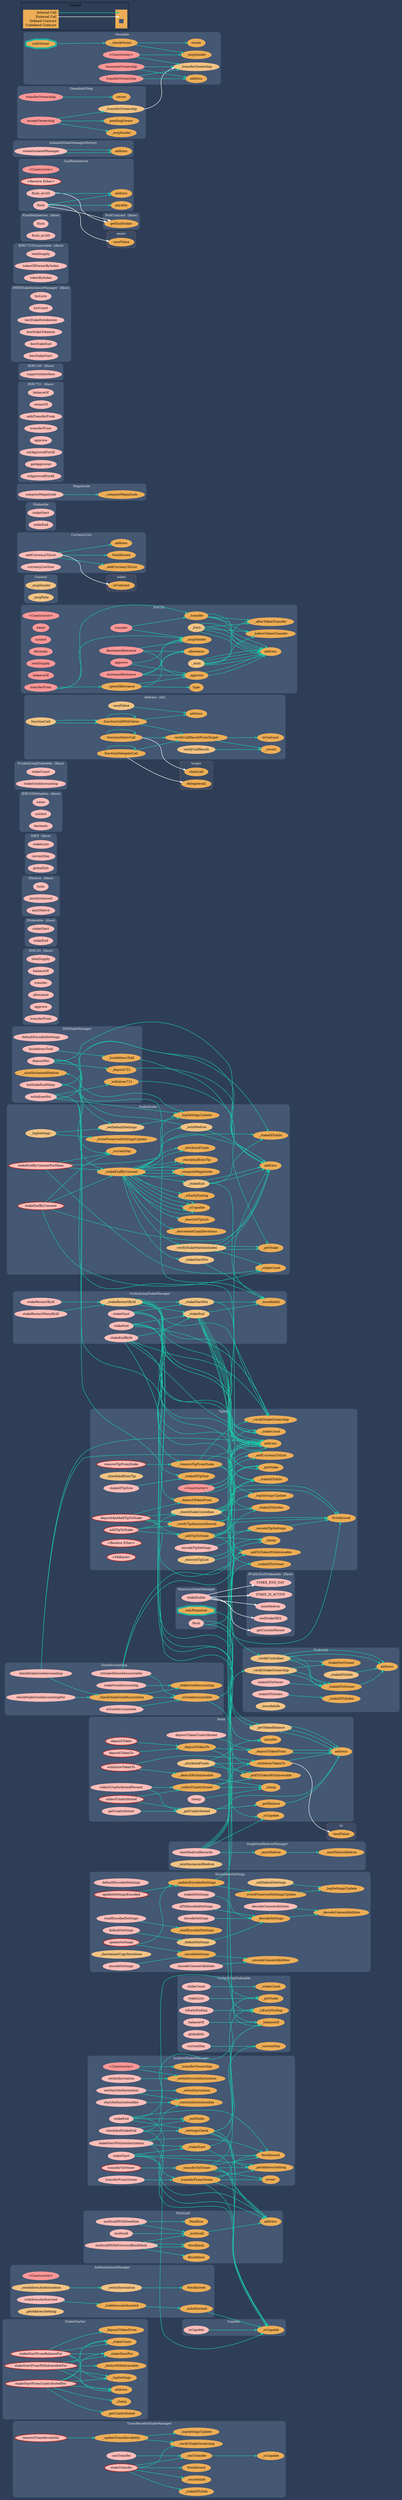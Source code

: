 digraph G {
  graph [ ratio = "auto", page = "100", compound =true, bgcolor = "#2e3e56" ];
  node [ style = "filled", fillcolor = "#edad56", color = "#edad56", penwidth =3 ];
  edge [ color = "#fcfcfc", penwidth =2, fontname = "helvetica Neue Ultra Light" ];
subgraph "clusterExistingStakeManager" {
  graph [ label = "ExistingStakeManager", color = "#445773", fontcolor = "#f0f0f0", style = "rounded", bgcolor = "#445773" ];
}

subgraph "clusterStakeManager" {
  graph [ label = "StakeManager", color = "#445773", fontcolor = "#f0f0f0", style = "rounded", bgcolor = "#445773" ];
}

subgraph "clusterTransferrableStakeManager" {
  graph [ label = "TransferrableStakeManager", color = "#445773", fontcolor = "#f0f0f0", style = "rounded", bgcolor = "#445773" ];
  "TransferrableStakeManager.removeTransferrability" [ label = "removeTransferrability", color = "brown", fillcolor = "#ffbdb9" ];
  "TransferrableStakeManager._updateTransferrability" [ label = "_updateTransferrability" ];
  "TransferrableStakeManager.canTransfer" [ label = "canTransfer", color = "#ffbdb9", fillcolor = "#ffbdb9" ];
  "TransferrableStakeManager._canTransfer" [ label = "_canTransfer" ];
  "TransferrableStakeManager.stakeTransfer" [ label = "stakeTransfer", color = "brown", fillcolor = "#ffbdb9" ];
  "TransferrableStakeManager._verifyStakeOwnership" [ label = "_verifyStakeOwnership" ];
  "TransferrableStakeManager._logSettingsUpdate" [ label = "_logSettingsUpdate" ];
  "TransferrableStakeManager._isCapable" [ label = "_isCapable" ];
  "TransferrableStakeManager.NotAllowed" [ label = "NotAllowed" ];
  "TransferrableStakeManager._stakeIdToInfo" [ label = "_stakeIdToInfo" ];
  "TransferrableStakeManager._encodeInfo" [ label = "_encodeInfo" ];
}

subgraph "clusterStakeStarter" {
  graph [ label = "StakeStarter", color = "#445773", fontcolor = "#f0f0f0", style = "rounded", bgcolor = "#445773" ];
  "StakeStarter.stakeStartFromBalanceFor" [ label = "stakeStartFromBalanceFor", color = "brown", fillcolor = "#ffbdb9" ];
  "StakeStarter.stakeStartFromWithdrawableFor" [ label = "stakeStartFromWithdrawableFor", color = "brown", fillcolor = "#ffbdb9" ];
  "StakeStarter.stakeStartFromUnattributedFor" [ label = "stakeStartFromUnattributedFor", color = "brown", fillcolor = "#ffbdb9" ];
  "StakeStarter._depositTokenFrom" [ label = "_depositTokenFrom" ];
  "StakeStarter._stakeStartFor" [ label = "_stakeStartFor" ];
  "StakeStarter._stakeCount" [ label = "_stakeCount" ];
  "StakeStarter.address" [ label = "address" ];
  "StakeStarter._logSettings" [ label = "_logSettings" ];
  "StakeStarter._deductWithdrawable" [ label = "_deductWithdrawable" ];
  "StakeStarter._clamp" [ label = "_clamp" ];
  "StakeStarter._getUnattributed" [ label = "_getUnattributed" ];
}

subgraph "clusterStakeEnder" {
  graph [ label = "StakeEnder", color = "#445773", fontcolor = "#f0f0f0", style = "rounded", bgcolor = "#445773" ];
  "StakeEnder.stakeEndByConsent" [ label = "stakeEndByConsent", color = "brown", fillcolor = "#ffbdb9" ];
  "StakeEnder._verifyStakeMatchesIndex" [ label = "_verifyStakeMatchesIndex", color = "#f2c383", fillcolor = "#f2c383" ];
  "StakeEnder._stakeEndByConsent" [ label = "_stakeEndByConsent" ];
  "StakeEnder.stakeEndByConsentForMany" [ label = "stakeEndByConsentForMany", color = "brown", fillcolor = "#ffbdb9" ];
  "StakeEnder._logSettings" [ label = "_logSettings", color = "#f2c383", fillcolor = "#f2c383" ];
  "StakeEnder._currentDay" [ label = "_currentDay" ];
  "StakeEnder._stakeCount" [ label = "_stakeCount" ];
  "StakeEnder.address" [ label = "address" ];
  "StakeEnder._getStake" [ label = "_getStake" ];
  "StakeEnder._stakeIdToInfo" [ label = "_stakeIdToInfo" ];
  "StakeEnder._isCapable" [ label = "_isCapable" ];
  "StakeEnder._isEarlyEnding" [ label = "_isEarlyEnding" ];
  "StakeEnder._mintHedron" [ label = "_mintHedron" ];
  "StakeEnder._computeMagnitude" [ label = "_computeMagnitude" ];
  "StakeEnder._checkAndExecTip" [ label = "_checkAndExecTip" ];
  "StakeEnder._attributeFunds" [ label = "_attributeFunds" ];
  "StakeEnder._stakeEnd" [ label = "_stakeEnd" ];
  "StakeEnder._stakeStartFor" [ label = "_stakeStartFor" ];
  "StakeEnder._decrementCopyIterations" [ label = "_decrementCopyIterations" ];
  "StakeEnder._logSettingsUpdate" [ label = "_logSettingsUpdate" ];
  "StakeEnder._executeTipList" [ label = "_executeTipList" ];
  "StakeEnder._setDefaultSettings" [ label = "_setDefaultSettings" ];
  "StakeEnder._writePreservedSettingsUpdate" [ label = "_writePreservedSettingsUpdate" ];
}

subgraph "clusterTipper" {
  graph [ label = "Tipper", color = "#445773", fontcolor = "#f0f0f0", style = "rounded", bgcolor = "#445773" ];
  "Tipper.<Constructor>" [ label = "<Constructor>", color = "#FF9797", fillcolor = "#FF9797" ];
  "Tipper.stakeIdTipSize" [ label = "stakeIdTipSize", color = "#ffbdb9", fillcolor = "#ffbdb9" ];
  "Tipper._stakeIdTipSize" [ label = "_stakeIdTipSize" ];
  "Tipper._checkAndExecTip" [ label = "_checkAndExecTip", color = "#f2c383", fillcolor = "#f2c383" ];
  "Tipper._executeTipList" [ label = "_executeTipList", color = "#f2c383", fillcolor = "#f2c383" ];
  "Tipper.encodeTipSettings" [ label = "encodeTipSettings", color = "#ffbdb9", fillcolor = "#ffbdb9" ];
  "Tipper._encodeTipSettings" [ label = "_encodeTipSettings" ];
  "Tipper.depositAndAddTipToStake" [ label = "depositAndAddTipToStake", color = "brown", fillcolor = "#ffbdb9" ];
  "Tipper.removeTipFromStake" [ label = "removeTipFromStake", color = "brown", fillcolor = "#ffbdb9" ];
  "Tipper._removeTipFromStake" [ label = "_removeTipFromStake" ];
  "Tipper.addTipToStake" [ label = "addTipToStake", color = "brown", fillcolor = "#ffbdb9" ];
  "Tipper._verifyTipAmountAllowed" [ label = "_verifyTipAmountAllowed" ];
  "Tipper._checkStakeCustodian" [ label = "_checkStakeCustodian" ];
  "Tipper._addTipToStake" [ label = "_addTipToStake" ];
  "Tipper.<Receive Ether>" [ label = "<Receive Ether>", color = "brown", fillcolor = "#ffbdb9" ];
  "Tipper.<Fallback>" [ label = "<Fallback>", color = "brown", fillcolor = "#ffbdb9" ];
  "Tipper._addCurrencyToList" [ label = "_addCurrencyToList" ];
  "Tipper.address" [ label = "address" ];
  "Tipper._clamp" [ label = "_clamp" ];
  "Tipper.NotAllowed" [ label = "NotAllowed" ];
  "Tipper._depositTokenFrom" [ label = "_depositTokenFrom" ];
  "Tipper._addToTokenWithdrawable" [ label = "_addToTokenWithdrawable" ];
  "Tipper._verifyStakeOwnership" [ label = "_verifyStakeOwnership" ];
  "Tipper._logSettingsUpdate" [ label = "_logSettingsUpdate" ];
  "Tipper._stakeIdToInfo" [ label = "_stakeIdToInfo" ];
  "Tipper._stakeCount" [ label = "_stakeCount" ];
  "Tipper._getStake" [ label = "_getStake" ];
  "Tipper._stakeIdToIndex" [ label = "_stakeIdToIndex" ];
  "Tipper._stakeIdToOwner" [ label = "_stakeIdToOwner" ];
}

subgraph "clusterUnderlyingStakeable" {
  graph [ label = "UnderlyingStakeable", color = "#445773", fontcolor = "#f0f0f0", style = "rounded", bgcolor = "#445773" ];
  "UnderlyingStakeable._getStake" [ label = "_getStake" ];
  "UnderlyingStakeable.stakeCount" [ label = "stakeCount", color = "#ffbdb9", fillcolor = "#ffbdb9" ];
  "UnderlyingStakeable._stakeCount" [ label = "_stakeCount" ];
  "UnderlyingStakeable.balanceOf" [ label = "balanceOf", color = "#ffbdb9", fillcolor = "#ffbdb9" ];
  "UnderlyingStakeable._balanceOf" [ label = "_balanceOf" ];
  "UnderlyingStakeable.stakeLists" [ label = "stakeLists", color = "#ffbdb9", fillcolor = "#ffbdb9" ];
  "UnderlyingStakeable.currentDay" [ label = "currentDay", color = "#ffbdb9", fillcolor = "#ffbdb9" ];
  "UnderlyingStakeable._currentDay" [ label = "_currentDay" ];
  "UnderlyingStakeable.globalInfo" [ label = "globalInfo", color = "#ffbdb9", fillcolor = "#ffbdb9" ];
  "UnderlyingStakeable.isEarlyEnding" [ label = "isEarlyEnding", color = "#ffbdb9", fillcolor = "#ffbdb9" ];
  "UnderlyingStakeable._isEarlyEnding" [ label = "_isEarlyEnding" ];
}

subgraph "clusterIERC20" {
  graph [ label = "IERC20  (iface)", color = "#445773", fontcolor = "#f0f0f0", style = "rounded", bgcolor = "#445773" ];
  "IERC20.totalSupply" [ label = "totalSupply", color = "#ffbdb9", fillcolor = "#ffbdb9" ];
  "IERC20.balanceOf" [ label = "balanceOf", color = "#ffbdb9", fillcolor = "#ffbdb9" ];
  "IERC20.transfer" [ label = "transfer", color = "#ffbdb9", fillcolor = "#ffbdb9" ];
  "IERC20.allowance" [ label = "allowance", color = "#ffbdb9", fillcolor = "#ffbdb9" ];
  "IERC20.approve" [ label = "approve", color = "#ffbdb9", fillcolor = "#ffbdb9" ];
  "IERC20.transferFrom" [ label = "transferFrom", color = "#ffbdb9", fillcolor = "#ffbdb9" ];
}

subgraph "clusterIStakeable" {
  graph [ label = "IStakeable  (iface)", color = "#445773", fontcolor = "#f0f0f0", style = "rounded", bgcolor = "#445773" ];
  "IStakeable.stakeStart" [ label = "stakeStart", color = "#ffbdb9", fillcolor = "#ffbdb9" ];
  "IStakeable.stakeEnd" [ label = "stakeEnd", color = "#ffbdb9", fillcolor = "#ffbdb9" ];
}

subgraph "clusterIHedron" {
  graph [ label = "IHedron  (iface)", color = "#445773", fontcolor = "#f0f0f0", style = "rounded", bgcolor = "#445773" ];
  "IHedron.hsim" [ label = "hsim", color = "#ffbdb9", fillcolor = "#ffbdb9" ];
  "IHedron.mintInstanced" [ label = "mintInstanced", color = "#ffbdb9", fillcolor = "#ffbdb9" ];
  "IHedron.mintNative" [ label = "mintNative", color = "#ffbdb9", fillcolor = "#ffbdb9" ];
}

subgraph "clusterIHEX" {
  graph [ label = "IHEX  (iface)", color = "#445773", fontcolor = "#f0f0f0", style = "rounded", bgcolor = "#445773" ];
  "IHEX.stakeLists" [ label = "stakeLists", color = "#ffbdb9", fillcolor = "#ffbdb9" ];
  "IHEX.currentDay" [ label = "currentDay", color = "#ffbdb9", fillcolor = "#ffbdb9" ];
  "IHEX.globalInfo" [ label = "globalInfo", color = "#ffbdb9", fillcolor = "#ffbdb9" ];
}

subgraph "clusterIERC20Metadata" {
  graph [ label = "IERC20Metadata  (iface)", color = "#445773", fontcolor = "#f0f0f0", style = "rounded", bgcolor = "#445773" ];
  "IERC20Metadata.name" [ label = "name", color = "#ffbdb9", fillcolor = "#ffbdb9" ];
  "IERC20Metadata.symbol" [ label = "symbol", color = "#ffbdb9", fillcolor = "#ffbdb9" ];
  "IERC20Metadata.decimals" [ label = "decimals", color = "#ffbdb9", fillcolor = "#ffbdb9" ];
}

subgraph "clusterIUnderlyingStakeable" {
  graph [ label = "IUnderlyingStakeable  (iface)", color = "#445773", fontcolor = "#f0f0f0", style = "rounded", bgcolor = "#445773" ];
  "IUnderlyingStakeable.stakeCount" [ label = "stakeCount", color = "#ffbdb9", fillcolor = "#ffbdb9" ];
  "IUnderlyingStakeable.stakeGoodAccounting" [ label = "stakeGoodAccounting", color = "#ffbdb9", fillcolor = "#ffbdb9" ];
}

subgraph "clusterMulticall" {
  graph [ label = "Multicall", color = "#445773", fontcolor = "#f0f0f0", style = "rounded", bgcolor = "#445773" ];
  "Multicall.multicall" [ label = "multicall", color = "#ffbdb9", fillcolor = "#ffbdb9" ];
  "Multicall.multicallWithDeadline" [ label = "multicallWithDeadline", color = "#ffbdb9", fillcolor = "#ffbdb9" ];
  "Multicall.multicallWithPreviousBlockHash" [ label = "multicallWithPreviousBlockHash", color = "#ffbdb9", fillcolor = "#ffbdb9" ];
  "Multicall._multicall" [ label = "_multicall" ];
  "Multicall.Deadline" [ label = "Deadline" ];
  "Multicall.blockhash" [ label = "blockhash" ];
  "Multicall.BlockHash" [ label = "BlockHash" ];
  "Multicall.address" [ label = "address" ];
}

subgraph "clusterUtils" {
  graph [ label = "Utils", color = "#445773", fontcolor = "#f0f0f0", style = "rounded", bgcolor = "#445773" ];
}

subgraph "clusterBank" {
  graph [ label = "Bank", color = "#445773", fontcolor = "#f0f0f0", style = "rounded", bgcolor = "#445773" ];
  "Bank._getUnattributed" [ label = "_getUnattributed", color = "#f2c383", fillcolor = "#f2c383" ];
  "Bank._getBalance" [ label = "_getBalance" ];
  "Bank.getUnattributed" [ label = "getUnattributed", color = "#ffbdb9", fillcolor = "#ffbdb9" ];
  "Bank.clamp" [ label = "clamp", color = "#ffbdb9", fillcolor = "#ffbdb9" ];
  "Bank._clamp" [ label = "_clamp" ];
  "Bank.depositToken" [ label = "depositToken", color = "brown", fillcolor = "#ffbdb9" ];
  "Bank.depositTokenTo" [ label = "depositTokenTo", color = "brown", fillcolor = "#ffbdb9" ];
  "Bank._depositTokenTo" [ label = "_depositTokenTo" ];
  "Bank.collectUnattributed" [ label = "collectUnattributed", color = "brown", fillcolor = "#ffbdb9" ];
  "Bank._collectUnattributed" [ label = "_collectUnattributed" ];
  "Bank.collectUnattributedPercent" [ label = "collectUnattributedPercent", color = "#ffbdb9", fillcolor = "#ffbdb9" ];
  "Bank.withdrawTokenTo" [ label = "withdrawTokenTo", color = "brown", fillcolor = "#ffbdb9" ];
  "Bank._getTokenBalance" [ label = "_getTokenBalance", color = "#f2c383", fillcolor = "#f2c383" ];
  "Bank._addToTokenWithdrawable" [ label = "_addToTokenWithdrawable" ];
  "Bank._deductWithdrawable" [ label = "_deductWithdrawable" ];
  "Bank._depositTokenFrom" [ label = "_depositTokenFrom" ];
  "Bank.depositTokenUnattributed" [ label = "depositTokenUnattributed", color = "#ffbdb9", fillcolor = "#ffbdb9" ];
  "Bank._withdrawTokenTo" [ label = "_withdrawTokenTo" ];
  "Bank._attributeFunds" [ label = "_attributeFunds", color = "#f2c383", fillcolor = "#f2c383" ];
  "Bank.address" [ label = "address" ];
  "Bank._isCapable" [ label = "_isCapable" ];
  "Bank.payable" [ label = "payable" ];
}

subgraph "clusterAddress" {
  graph [ label = "Address  (lib)", color = "#445773", fontcolor = "#f0f0f0", style = "rounded", bgcolor = "#445773" ];
  "Address.isContract" [ label = "isContract" ];
  "Address.sendValue" [ label = "sendValue", color = "#f2c383", fillcolor = "#f2c383" ];
  "Address.functionCall" [ label = "functionCall", color = "#f2c383", fillcolor = "#f2c383" ];
  "Address.functionCallWithValue" [ label = "functionCallWithValue" ];
  "Address.functionStaticCall" [ label = "functionStaticCall" ];
  "Address.functionDelegateCall" [ label = "functionDelegateCall" ];
  "Address.verifyCallResultFromTarget" [ label = "verifyCallResultFromTarget" ];
  "Address.verifyCallResult" [ label = "verifyCallResult", color = "#f2c383", fillcolor = "#f2c383" ];
  "Address._revert" [ label = "_revert" ];
  "Address.address" [ label = "address" ];
}

subgraph "clusterERC20" {
  graph [ label = "ERC20", color = "#445773", fontcolor = "#f0f0f0", style = "rounded", bgcolor = "#445773" ];
  "ERC20.<Constructor>" [ label = "<Constructor>", color = "#FF9797", fillcolor = "#FF9797" ];
  "ERC20.name" [ label = "name", color = "#FF9797", fillcolor = "#FF9797" ];
  "ERC20.symbol" [ label = "symbol", color = "#FF9797", fillcolor = "#FF9797" ];
  "ERC20.decimals" [ label = "decimals", color = "#FF9797", fillcolor = "#FF9797" ];
  "ERC20.totalSupply" [ label = "totalSupply", color = "#FF9797", fillcolor = "#FF9797" ];
  "ERC20.balanceOf" [ label = "balanceOf", color = "#FF9797", fillcolor = "#FF9797" ];
  "ERC20.transfer" [ label = "transfer", color = "#FF9797", fillcolor = "#FF9797" ];
  "ERC20.allowance" [ label = "allowance" ];
  "ERC20.approve" [ label = "approve", color = "#FF9797", fillcolor = "#FF9797" ];
  "ERC20.transferFrom" [ label = "transferFrom", color = "#FF9797", fillcolor = "#FF9797" ];
  "ERC20.increaseAllowance" [ label = "increaseAllowance", color = "#FF9797", fillcolor = "#FF9797" ];
  "ERC20.decreaseAllowance" [ label = "decreaseAllowance", color = "#FF9797", fillcolor = "#FF9797" ];
  "ERC20._transfer" [ label = "_transfer" ];
  "ERC20._mint" [ label = "_mint", color = "#f2c383", fillcolor = "#f2c383" ];
  "ERC20._burn" [ label = "_burn", color = "#f2c383", fillcolor = "#f2c383" ];
  "ERC20._approve" [ label = "_approve" ];
  "ERC20._spendAllowance" [ label = "_spendAllowance" ];
  "ERC20._beforeTokenTransfer" [ label = "_beforeTokenTransfer" ];
  "ERC20._afterTokenTransfer" [ label = "_afterTokenTransfer" ];
  "ERC20._msgSender" [ label = "_msgSender" ];
  "ERC20.address" [ label = "address" ];
  "ERC20.type" [ label = "type" ];
}

subgraph "clusterContext" {
  graph [ label = "Context", color = "#445773", fontcolor = "#f0f0f0", style = "rounded", bgcolor = "#445773" ];
  "Context._msgSender" [ label = "_msgSender", color = "#f2c383", fillcolor = "#f2c383" ];
  "Context._msgData" [ label = "_msgData", color = "#f2c383", fillcolor = "#f2c383" ];
}

subgraph "clusterCapable" {
  graph [ label = "Capable", color = "#445773", fontcolor = "#f0f0f0", style = "rounded", bgcolor = "#445773" ];
  "Capable.isCapable" [ label = "isCapable", color = "#ffbdb9", fillcolor = "#ffbdb9" ];
  "Capable._isCapable" [ label = "_isCapable" ];
}

subgraph "clusterCurrencyList" {
  graph [ label = "CurrencyList", color = "#445773", fontcolor = "#f0f0f0", style = "rounded", bgcolor = "#445773" ];
  "CurrencyList.addCurrencyToList" [ label = "addCurrencyToList", color = "#ffbdb9", fillcolor = "#ffbdb9" ];
  "CurrencyList._addCurrencyToList" [ label = "_addCurrencyToList" ];
  "CurrencyList.currencyListSize" [ label = "currencyListSize", color = "#ffbdb9", fillcolor = "#ffbdb9" ];
  "CurrencyList.NotAllowed" [ label = "NotAllowed" ];
  "CurrencyList.address" [ label = "address" ];
}

subgraph "clusterStakeInfo" {
  graph [ label = "StakeInfo", color = "#445773", fontcolor = "#f0f0f0", style = "rounded", bgcolor = "#445773" ];
  "StakeInfo._verifyStakeOwnership" [ label = "_verifyStakeOwnership", color = "#f2c383", fillcolor = "#f2c383" ];
  "StakeInfo._verifyCustodian" [ label = "_verifyCustodian", color = "#f2c383", fillcolor = "#f2c383" ];
  "StakeInfo.stakeIdToOwner" [ label = "stakeIdToOwner", color = "#ffbdb9", fillcolor = "#ffbdb9" ];
  "StakeInfo._stakeIdToOwner" [ label = "_stakeIdToOwner" ];
  "StakeInfo._stakeIdToInfo" [ label = "_stakeIdToInfo", color = "#f2c383", fillcolor = "#f2c383" ];
  "StakeInfo.stakeIdToIndex" [ label = "stakeIdToIndex", color = "#ffbdb9", fillcolor = "#ffbdb9" ];
  "StakeInfo._stakeIdToIndex" [ label = "_stakeIdToIndex" ];
  "StakeInfo._encodeInfo" [ label = "_encodeInfo", color = "#f2c383", fillcolor = "#f2c383" ];
  "StakeInfo.StakeNotOwned" [ label = "StakeNotOwned" ];
  "StakeInfo.address" [ label = "address" ];
}

subgraph "clusterStakeable" {
  graph [ label = "Stakeable", color = "#445773", fontcolor = "#f0f0f0", style = "rounded", bgcolor = "#445773" ];
  "Stakeable.stakeStart" [ label = "stakeStart", color = "#ffbdb9", fillcolor = "#ffbdb9" ];
  "Stakeable.stakeEnd" [ label = "stakeEnd", color = "#ffbdb9", fillcolor = "#ffbdb9" ];
}

subgraph "clusterEncodableSettings" {
  graph [ label = "EncodableSettings", color = "#445773", fontcolor = "#f0f0f0", style = "rounded", bgcolor = "#445773" ];
  "EncodableSettings.defaultEncodedSettings" [ label = "defaultEncodedSettings", color = "#ffbdb9", fillcolor = "#ffbdb9" ];
  "EncodableSettings._setDefaultSettings" [ label = "_setDefaultSettings", color = "#f2c383", fillcolor = "#f2c383" ];
  "EncodableSettings.stakeIdSettings" [ label = "stakeIdSettings", color = "#ffbdb9", fillcolor = "#ffbdb9" ];
  "EncodableSettings.decodeConsentAbilities" [ label = "decodeConsentAbilities", color = "#ffbdb9", fillcolor = "#ffbdb9" ];
  "EncodableSettings._decodeConsentAbilities" [ label = "_decodeConsentAbilities" ];
  "EncodableSettings.updateSettings" [ label = "updateSettings", color = "brown", fillcolor = "#ffbdb9" ];
  "EncodableSettings.updateSettingsEncoded" [ label = "updateSettingsEncoded", color = "brown", fillcolor = "#ffbdb9" ];
  "EncodableSettings._updateEncodedSettings" [ label = "_updateEncodedSettings" ];
  "EncodableSettings._writePreservedSettingsUpdate" [ label = "_writePreservedSettingsUpdate" ];
  "EncodableSettings._logSettingsUpdate" [ label = "_logSettingsUpdate" ];
  "EncodableSettings.idToDecodedSettings" [ label = "idToDecodedSettings", color = "#ffbdb9", fillcolor = "#ffbdb9" ];
  "EncodableSettings.readEncodedSettings" [ label = "readEncodedSettings", color = "#ffbdb9", fillcolor = "#ffbdb9" ];
  "EncodableSettings._readEncodedSettings" [ label = "_readEncodedSettings" ];
  "EncodableSettings.encodeSettings" [ label = "encodeSettings", color = "#ffbdb9", fillcolor = "#ffbdb9" ];
  "EncodableSettings._encodeSettings" [ label = "_encodeSettings" ];
  "EncodableSettings.decodeSettings" [ label = "decodeSettings", color = "#ffbdb9", fillcolor = "#ffbdb9" ];
  "EncodableSettings._decodeSettings" [ label = "_decodeSettings" ];
  "EncodableSettings.encodeConsentAbilities" [ label = "encodeConsentAbilities", color = "#ffbdb9", fillcolor = "#ffbdb9" ];
  "EncodableSettings._encodeConsentAbilities" [ label = "_encodeConsentAbilities" ];
  "EncodableSettings._defaultSettings" [ label = "_defaultSettings" ];
  "EncodableSettings._decrementCopyIterations" [ label = "_decrementCopyIterations", color = "#f2c383", fillcolor = "#f2c383" ];
  "EncodableSettings.defaultSettings" [ label = "defaultSettings", color = "#ffbdb9", fillcolor = "#ffbdb9" ];
}

subgraph "clusterSingletonHedronManager" {
  graph [ label = "SingletonHedronManager", color = "#445773", fontcolor = "#f0f0f0", style = "rounded", bgcolor = "#445773" ];
  "SingletonHedronManager.mintHedronRewards" [ label = "mintHedronRewards", color = "#ffbdb9", fillcolor = "#ffbdb9" ];
  "SingletonHedronManager._mintHedron" [ label = "_mintHedron" ];
  "SingletonHedronManager._mintNativeHedron" [ label = "_mintNativeHedron" ];
  "SingletonHedronManager._mintInstancedHedron" [ label = "_mintInstancedHedron", color = "#f2c383", fillcolor = "#f2c383" ];
}

subgraph "clusterUnderlyingStakeManager" {
  graph [ label = "UnderlyingStakeManager", color = "#445773", fontcolor = "#f0f0f0", style = "rounded", bgcolor = "#445773" ];
  "UnderlyingStakeManager._stakeStartFor" [ label = "_stakeStartFor", color = "#f2c383", fillcolor = "#f2c383" ];
  "UnderlyingStakeManager._stakeEnd" [ label = "_stakeEnd", color = "#f2c383", fillcolor = "#f2c383" ];
  "UnderlyingStakeManager.stakeStart" [ label = "stakeStart", color = "#ffbdb9", fillcolor = "#ffbdb9" ];
  "UnderlyingStakeManager.stakeEnd" [ label = "stakeEnd", color = "#ffbdb9", fillcolor = "#ffbdb9" ];
  "UnderlyingStakeManager.stakeEndById" [ label = "stakeEndById", color = "#ffbdb9", fillcolor = "#ffbdb9" ];
  "UnderlyingStakeManager._stakeRestartById" [ label = "_stakeRestartById", color = "#f2c383", fillcolor = "#f2c383" ];
  "UnderlyingStakeManager.stakeRestartById" [ label = "stakeRestartById", color = "#ffbdb9", fillcolor = "#ffbdb9" ];
  "UnderlyingStakeManager.stakeRestartManyById" [ label = "stakeRestartManyById", color = "#ffbdb9", fillcolor = "#ffbdb9" ];
  "UnderlyingStakeManager._encodeInfo" [ label = "_encodeInfo" ];
}

subgraph "clusterGoodAccounting" {
  graph [ label = "GoodAccounting", color = "#445773", fontcolor = "#f0f0f0", style = "rounded", bgcolor = "#445773" ];
  "GoodAccounting.stakeGoodAccounting" [ label = "stakeGoodAccounting", color = "#ffbdb9", fillcolor = "#ffbdb9" ];
  "GoodAccounting._stakeGoodAccounting" [ label = "_stakeGoodAccounting" ];
  "GoodAccounting.checkStakeGoodAccounting" [ label = "checkStakeGoodAccounting", color = "#ffbdb9", fillcolor = "#ffbdb9" ];
  "GoodAccounting.checkStakeGoodAccountingFor" [ label = "checkStakeGoodAccountingFor", color = "#ffbdb9", fillcolor = "#ffbdb9" ];
  "GoodAccounting.isGoodAccountable" [ label = "isGoodAccountable", color = "#ffbdb9", fillcolor = "#ffbdb9" ];
  "GoodAccounting.isStakeIdGoodAccountable" [ label = "isStakeIdGoodAccountable", color = "#ffbdb9", fillcolor = "#ffbdb9" ];
  "GoodAccounting._isGoodAccountable" [ label = "_isGoodAccountable" ];
  "GoodAccounting._checkStakeGoodAccounting" [ label = "_checkStakeGoodAccounting" ];
}

subgraph "clusterMagnitude" {
  graph [ label = "Magnitude", color = "#445773", fontcolor = "#f0f0f0", style = "rounded", bgcolor = "#445773" ];
  "Magnitude._computeMagnitude" [ label = "_computeMagnitude" ];
  "Magnitude.computeMagnitude" [ label = "computeMagnitude", color = "#ffbdb9", fillcolor = "#ffbdb9" ];
}

subgraph "clusterHSIStakeManager" {
  graph [ label = "HSIStakeManager", color = "#445773", fontcolor = "#f0f0f0", style = "rounded", bgcolor = "#445773" ];
  "HSIStakeManager.defaultEncodedSettings" [ label = "defaultEncodedSettings", color = "#ffbdb9", fillcolor = "#ffbdb9" ];
  "StakeEnder._setDefaultSettings" [ label = "_setDefaultSettings", color = "#f2c383", fillcolor = "#f2c383" ];
  "EncodableSettings._defaultSettings" [ label = "_defaultSettings", color = "#f2c383", fillcolor = "#f2c383" ];
  "HSIStakeManager.depositHsi" [ label = "depositHsi", color = "#ffbdb9", fillcolor = "#ffbdb9" ];
  "HSIStakeManager._deposit721" [ label = "_deposit721" ];
  "HSIStakeManager.hsiAddressToId" [ label = "hsiAddressToId", color = "#ffbdb9", fillcolor = "#ffbdb9" ];
  "HSIStakeManager._hsiAddressToId" [ label = "_hsiAddressToId" ];
  "HSIStakeManager.withdrawHsi" [ label = "withdrawHsi", color = "#ffbdb9", fillcolor = "#ffbdb9" ];
  "HSIStakeManager._withdraw721" [ label = "_withdraw721" ];
  "HSIStakeManager.hsiStakeEndMany" [ label = "hsiStakeEndMany", color = "#ffbdb9", fillcolor = "#ffbdb9" ];
  "StakeEnder._verifyStakeMatchesIndex" [ label = "_verifyStakeMatchesIndex", color = "#f2c383", fillcolor = "#f2c383" ];
  "StakeEnder._stakeEnd" [ label = "_stakeEnd", color = "#f2c383", fillcolor = "#f2c383" ];
  "StakeEnder._stakeStartFor" [ label = "_stakeStartFor", color = "#f2c383", fillcolor = "#f2c383" ];
  "StakeEnder._mintHedron" [ label = "_mintHedron", color = "#f2c383", fillcolor = "#f2c383" ];
  "Tipper._checkStakeCustodian" [ label = "_checkStakeCustodian", color = "#f2c383", fillcolor = "#f2c383" ];
  "HSIStakeManager._mintInstancedHedron" [ label = "_mintInstancedHedron" ];
}

subgraph "clusterIERC721" {
  graph [ label = "IERC721  (iface)", color = "#445773", fontcolor = "#f0f0f0", style = "rounded", bgcolor = "#445773" ];
  "IERC721.balanceOf" [ label = "balanceOf", color = "#ffbdb9", fillcolor = "#ffbdb9" ];
  "IERC721.ownerOf" [ label = "ownerOf", color = "#ffbdb9", fillcolor = "#ffbdb9" ];
  "IERC721.safeTransferFrom" [ label = "safeTransferFrom", color = "#ffbdb9", fillcolor = "#ffbdb9" ];
  "IERC721.transferFrom" [ label = "transferFrom", color = "#ffbdb9", fillcolor = "#ffbdb9" ];
  "IERC721.approve" [ label = "approve", color = "#ffbdb9", fillcolor = "#ffbdb9" ];
  "IERC721.setApprovalForAll" [ label = "setApprovalForAll", color = "#ffbdb9", fillcolor = "#ffbdb9" ];
  "IERC721.getApproved" [ label = "getApproved", color = "#ffbdb9", fillcolor = "#ffbdb9" ];
  "IERC721.isApprovedForAll" [ label = "isApprovedForAll", color = "#ffbdb9", fillcolor = "#ffbdb9" ];
}

subgraph "clusterIERC165" {
  graph [ label = "IERC165  (iface)", color = "#445773", fontcolor = "#f0f0f0", style = "rounded", bgcolor = "#445773" ];
  "IERC165.supportsInterface" [ label = "supportsInterface", color = "#ffbdb9", fillcolor = "#ffbdb9" ];
}

subgraph "clusterIHEXStakeInstanceManager" {
  graph [ label = "IHEXStakeInstanceManager  (iface)", color = "#445773", fontcolor = "#f0f0f0", style = "rounded", bgcolor = "#445773" ];
  "IHEXStakeInstanceManager.hsiLists" [ label = "hsiLists", color = "#ffbdb9", fillcolor = "#ffbdb9" ];
  "IHEXStakeInstanceManager.hsiCount" [ label = "hsiCount", color = "#ffbdb9", fillcolor = "#ffbdb9" ];
  "IHEXStakeInstanceManager.hexStakeDetokenize" [ label = "hexStakeDetokenize", color = "#ffbdb9", fillcolor = "#ffbdb9" ];
  "IHEXStakeInstanceManager.hexStakeTokenize" [ label = "hexStakeTokenize", color = "#ffbdb9", fillcolor = "#ffbdb9" ];
  "IHEXStakeInstanceManager.hexStakeEnd" [ label = "hexStakeEnd", color = "#ffbdb9", fillcolor = "#ffbdb9" ];
  "IHEXStakeInstanceManager.hexStakeStart" [ label = "hexStakeStart", color = "#ffbdb9", fillcolor = "#ffbdb9" ];
}

subgraph "clusterIERC721Enumerable" {
  graph [ label = "IERC721Enumerable  (iface)", color = "#445773", fontcolor = "#f0f0f0", style = "rounded", bgcolor = "#445773" ];
  "IERC721Enumerable.totalSupply" [ label = "totalSupply", color = "#ffbdb9", fillcolor = "#ffbdb9" ];
  "IERC721Enumerable.tokenOfOwnerByIndex" [ label = "tokenOfOwnerByIndex", color = "#ffbdb9", fillcolor = "#ffbdb9" ];
  "IERC721Enumerable.tokenByIndex" [ label = "tokenByIndex", color = "#ffbdb9", fillcolor = "#ffbdb9" ];
}

subgraph "clusterMaximusStakeManager" {
  graph [ label = "MaximusStakeManager", color = "#445773", fontcolor = "#f0f0f0", style = "rounded", bgcolor = "#445773" ];
  "Tipper.<Constructor>" [ label = "<Constructor>", color = "#FF9797", fillcolor = "#FF9797" ];
  "MaximusStakeManager.onlyPerpetual" [ label = "onlyPerpetual", color = "#1bc6a6", shape =doubleoctagon ];
  "MaximusStakeManager.stakeEndAs" [ label = "stakeEndAs", color = "#ffbdb9", fillcolor = "#ffbdb9" ];
  "MaximusStakeManager.flush" [ label = "flush", color = "#ffbdb9", fillcolor = "#ffbdb9" ];
}

subgraph "clusterIPublicEndStakeable" {
  graph [ label = "IPublicEndStakeable  (iface)", color = "#445773", fontcolor = "#f0f0f0", style = "rounded", bgcolor = "#445773" ];
  "IPublicEndStakeable.STAKE_END_DAY" [ label = "STAKE_END_DAY", color = "#ffbdb9", fillcolor = "#ffbdb9" ];
  "IPublicEndStakeable.STAKE_IS_ACTIVE" [ label = "STAKE_IS_ACTIVE", color = "#ffbdb9", fillcolor = "#ffbdb9" ];
  "IPublicEndStakeable.mintHedron" [ label = "mintHedron", color = "#ffbdb9", fillcolor = "#ffbdb9" ];
  "IPublicEndStakeable.endStakeHEX" [ label = "endStakeHEX", color = "#ffbdb9", fillcolor = "#ffbdb9" ];
  "IPublicEndStakeable.getCurrentPeriod" [ label = "getCurrentPeriod", color = "#ffbdb9", fillcolor = "#ffbdb9" ];
}

subgraph "clusterIGasReimberser" {
  graph [ label = "IGasReimberser  (iface)", color = "#445773", fontcolor = "#f0f0f0", style = "rounded", bgcolor = "#445773" ];
  "IGasReimberser.flush" [ label = "flush", color = "#ffbdb9", fillcolor = "#ffbdb9" ];
  "IGasReimberser.flush_erc20" [ label = "flush_erc20", color = "#ffbdb9", fillcolor = "#ffbdb9" ];
}

subgraph "clusterPoolContract" {
  graph [ label = "PoolContract  (iface)", color = "#445773", fontcolor = "#f0f0f0", style = "rounded", bgcolor = "#445773" ];
  "PoolContract.getEndStaker" [ label = "getEndStaker" ];
}

subgraph "clusterGasReimberser" {
  graph [ label = "GasReimberser", color = "#445773", fontcolor = "#f0f0f0", style = "rounded", bgcolor = "#445773" ];
  "GasReimberser.<Constructor>" [ label = "<Constructor>", color = "#FF9797", fillcolor = "#FF9797" ];
  "GasReimberser.<Receive Ether>" [ label = "<Receive Ether>", color = "brown", fillcolor = "#ffbdb9" ];
  "GasReimberser.flush" [ label = "flush", color = "#ffbdb9", fillcolor = "#ffbdb9" ];
  "GasReimberser.flush_erc20" [ label = "flush_erc20", color = "#ffbdb9", fillcolor = "#ffbdb9" ];
  "GasReimberser.payable" [ label = "payable" ];
  "GasReimberser.address" [ label = "address" ];
}

subgraph "clusterIsolatedStakeManagerFactory" {
  graph [ label = "IsolatedStakeManagerFactory", color = "#445773", fontcolor = "#f0f0f0", style = "rounded", bgcolor = "#445773" ];
  "IsolatedStakeManagerFactory.createIsolatedManager" [ label = "createIsolatedManager", color = "#ffbdb9", fillcolor = "#ffbdb9" ];
  "IsolatedStakeManagerFactory.address" [ label = "address" ];
}

subgraph "clusterIsolatedStakeManager" {
  graph [ label = "IsolatedStakeManager", color = "#445773", fontcolor = "#f0f0f0", style = "rounded", bgcolor = "#445773" ];
  "IsolatedStakeManager.<Constructor>" [ label = "<Constructor>", color = "#FF9797", fillcolor = "#FF9797" ];
  "IsolatedStakeManager.setAuthorization" [ label = "setAuthorization", color = "#ffbdb9", fillcolor = "#ffbdb9" ];
  "IsolatedStakeManager.setStartAuthorization" [ label = "setStartAuthorization", color = "#ffbdb9", fillcolor = "#ffbdb9" ];
  "IsolatedStakeManager.startAuthorizationKey" [ label = "startAuthorizationKey", color = "#ffbdb9", fillcolor = "#ffbdb9" ];
  "IsolatedStakeManager.stakeStart" [ label = "stakeStart", color = "#ffbdb9", fillcolor = "#ffbdb9" ];
  "IsolatedStakeManager.stakeStartWithAuthorization" [ label = "stakeStartWithAuthorization", color = "#ffbdb9", fillcolor = "#ffbdb9" ];
  "IsolatedStakeManager.transferFromOwner" [ label = "transferFromOwner", color = "#ffbdb9", fillcolor = "#ffbdb9" ];
  "IsolatedStakeManager.stakeEnd" [ label = "stakeEnd", color = "#ffbdb9", fillcolor = "#ffbdb9" ];
  "IsolatedStakeManager.transferToOwner" [ label = "transferToOwner", color = "brown", fillcolor = "#ffbdb9" ];
  "IsolatedStakeManager.checkAndStakeEnd" [ label = "checkAndStakeEnd", color = "#ffbdb9", fillcolor = "#ffbdb9" ];
  "IsolatedStakeManager._endStake" [ label = "_endStake" ];
  "IsolatedStakeManager._transferToOwner" [ label = "_transferToOwner" ];
  "IsolatedStakeManager._settingsCheck" [ label = "_settingsCheck" ];
  "IsolatedStakeManager._startAuthorizationKey" [ label = "_startAuthorizationKey" ];
  "IsolatedStakeManager._stakeStart" [ label = "_stakeStart" ];
  "IsolatedStakeManager._transferFromOwner" [ label = "_transferFromOwner" ];
  "IsolatedStakeManager._setAddressAuthorization" [ label = "_setAddressAuthorization" ];
  "IsolatedStakeManager._transferOwnership" [ label = "_transferOwnership" ];
  "IsolatedStakeManager._setAuthorization" [ label = "_setAuthorization" ];
  "IsolatedStakeManager._getAddressSetting" [ label = "_getAddressSetting" ];
  "IsolatedStakeManager.NotAllowed" [ label = "NotAllowed" ];
  "IsolatedStakeManager.owner" [ label = "owner" ];
}

subgraph "clusterOwnable2Step" {
  graph [ label = "Ownable2Step", color = "#445773", fontcolor = "#f0f0f0", style = "rounded", bgcolor = "#445773" ];
  "Ownable2Step.pendingOwner" [ label = "pendingOwner" ];
  "Ownable2Step.transferOwnership" [ label = "transferOwnership", color = "#FF9797", fillcolor = "#FF9797" ];
  "Ownable2Step._transferOwnership" [ label = "_transferOwnership", color = "#f2c383", fillcolor = "#f2c383" ];
  "Ownable2Step.acceptOwnership" [ label = "acceptOwnership", color = "#FF9797", fillcolor = "#FF9797" ];
  "Ownable2Step.owner" [ label = "owner" ];
  "Ownable2Step._msgSender" [ label = "_msgSender" ];
}

subgraph "clusterOwnable" {
  graph [ label = "Ownable", color = "#445773", fontcolor = "#f0f0f0", style = "rounded", bgcolor = "#445773" ];
  "Ownable._transferOwnership" [ label = "_transferOwnership", color = "#f2c383", fillcolor = "#f2c383" ];
  "Ownable.<Constructor>" [ label = "<Constructor>", color = "#FF9797", fillcolor = "#FF9797" ];
  "Ownable.onlyOwner" [ label = "onlyOwner", color = "#1bc6a6", shape =doubleoctagon ];
  "Ownable.owner" [ label = "owner" ];
  "Ownable._checkOwner" [ label = "_checkOwner" ];
  "Ownable.renounceOwnership" [ label = "renounceOwnership", color = "#FF9797", fillcolor = "#FF9797" ];
  "Ownable.transferOwnership" [ label = "transferOwnership", color = "#FF9797", fillcolor = "#FF9797" ];
  "Ownable._msgSender" [ label = "_msgSender" ];
  "Ownable.address" [ label = "address" ];
}

subgraph "clusterAuthorizationManager" {
  graph [ label = "AuthorizationManager", color = "#445773", fontcolor = "#f0f0f0", style = "rounded", bgcolor = "#445773" ];
  "AuthorizationManager.<Constructor>" [ label = "<Constructor>", color = "#FF9797", fillcolor = "#FF9797" ];
  "AuthorizationManager._setAuthorization" [ label = "_setAuthorization", color = "#f2c383", fillcolor = "#f2c383" ];
  "AuthorizationManager._setAddressAuthorization" [ label = "_setAddressAuthorization", color = "#f2c383", fillcolor = "#f2c383" ];
  "AuthorizationManager.isAddressAuthorized" [ label = "isAddressAuthorized", color = "#ffbdb9", fillcolor = "#ffbdb9" ];
  "AuthorizationManager._isAddressAuthorized" [ label = "_isAddressAuthorized" ];
  "AuthorizationManager._isAuthorized" [ label = "_isAuthorized" ];
  "AuthorizationManager._getAddressSetting" [ label = "_getAddressSetting", color = "#f2c383", fillcolor = "#f2c383" ];
  "AuthorizationManager.NotAllowed" [ label = "NotAllowed" ];
}

subgraph "clusterto" {
  graph [ label = "to", color = "#e8726d", fontcolor = "#f0f0f0", style = "rounded,dashed", bgcolor = "#3b4b63" ];
  "to.sendValue" [ label = "sendValue" ];
}

subgraph "clustertarget" {
  graph [ label = "target", color = "#e8726d", fontcolor = "#f0f0f0", style = "rounded,dashed", bgcolor = "#3b4b63" ];
  "target.staticcall" [ label = "staticcall" ];
  "target.delegatecall" [ label = "delegatecall" ];
}

subgraph "clustertoken" {
  graph [ label = "token", color = "#e8726d", fontcolor = "#f0f0f0", style = "rounded,dashed", bgcolor = "#3b4b63" ];
  "token.isContract" [ label = "isContract" ];
}

subgraph "clusterender" {
  graph [ label = "ender", color = "#e8726d", fontcolor = "#f0f0f0", style = "rounded,dashed", bgcolor = "#3b4b63" ];
  "ender.sendValue" [ label = "sendValue" ];
}

  "TransferrableStakeManager.removeTransferrability";
  "TransferrableStakeManager._updateTransferrability";
  "TransferrableStakeManager._verifyStakeOwnership";
  "TransferrableStakeManager._logSettingsUpdate";
  "TransferrableStakeManager.canTransfer";
  "TransferrableStakeManager._canTransfer";
  "TransferrableStakeManager._isCapable";
  "TransferrableStakeManager.stakeTransfer";
  "TransferrableStakeManager.NotAllowed";
  "TransferrableStakeManager._stakeIdToInfo";
  "TransferrableStakeManager._encodeInfo";
  "StakeStarter.stakeStartFromBalanceFor";
  "StakeStarter._depositTokenFrom";
  "StakeStarter._stakeStartFor";
  "StakeStarter._stakeCount";
  "StakeStarter.address";
  "StakeStarter._logSettings";
  "StakeStarter.stakeStartFromWithdrawableFor";
  "StakeStarter._deductWithdrawable";
  "StakeStarter.stakeStartFromUnattributedFor";
  "StakeStarter._clamp";
  "StakeStarter._getUnattributed";
  "StakeEnder.stakeEndByConsent";
  "StakeEnder._stakeEndByConsent";
  "StakeEnder._currentDay";
  "StakeEnder._stakeCount";
  "StakeEnder.address";
  "StakeEnder._verifyStakeMatchesIndex";
  "StakeEnder._getStake";
  "StakeEnder._stakeIdToInfo";
  "StakeEnder._isCapable";
  "StakeEnder._isEarlyEnding";
  "StakeEnder._mintHedron";
  "StakeEnder._computeMagnitude";
  "StakeEnder._checkAndExecTip";
  "StakeEnder._attributeFunds";
  "StakeEnder._stakeEnd";
  "StakeEnder._stakeStartFor";
  "StakeEnder._decrementCopyIterations";
  "StakeEnder._logSettingsUpdate";
  "StakeEnder._executeTipList";
  "StakeEnder.stakeEndByConsentForMany";
  "StakeEnder._logSettings";
  "StakeEnder._setDefaultSettings";
  "StakeEnder._writePreservedSettingsUpdate";
  "Tipper.<Constructor>";
  "Tipper._addCurrencyToList";
  "Tipper.address";
  "Tipper.stakeIdTipSize";
  "Tipper._stakeIdTipSize";
  "Tipper._executeTipList";
  "Tipper._clamp";
  "Tipper.encodeTipSettings";
  "Tipper._encodeTipSettings";
  "Tipper.NotAllowed";
  "Tipper.depositAndAddTipToStake";
  "Tipper._depositTokenFrom";
  "Tipper._verifyTipAmountAllowed";
  "Tipper._addToTokenWithdrawable";
  "Tipper._checkStakeCustodian";
  "Tipper._addTipToStake";
  "Tipper.removeTipFromStake";
  "Tipper._removeTipFromStake";
  "Tipper._verifyStakeOwnership";
  "Tipper._logSettingsUpdate";
  "Tipper.addTipToStake";
  "Tipper._stakeIdToInfo";
  "Tipper._stakeCount";
  "Tipper._getStake";
  "Tipper._stakeIdToIndex";
  "Tipper._stakeIdToOwner";
  "UnderlyingStakeable.stakeCount";
  "UnderlyingStakeable._stakeCount";
  "UnderlyingStakeable.balanceOf";
  "UnderlyingStakeable._balanceOf";
  "UnderlyingStakeable.stakeLists";
  "UnderlyingStakeable._getStake";
  "UnderlyingStakeable.currentDay";
  "UnderlyingStakeable._currentDay";
  "UnderlyingStakeable.isEarlyEnding";
  "UnderlyingStakeable._isEarlyEnding";
  "Multicall.multicall";
  "Multicall._multicall";
  "Multicall.multicallWithDeadline";
  "Multicall.Deadline";
  "Multicall.multicallWithPreviousBlockHash";
  "Multicall.blockhash";
  "Multicall.BlockHash";
  "Multicall.address";
  "Bank._getUnattributed";
  "Bank._getBalance";
  "Bank.address";
  "Bank.getUnattributed";
  "Bank.clamp";
  "Bank._clamp";
  "Bank.depositToken";
  "Bank._depositTokenTo";
  "Bank.depositTokenTo";
  "Bank._depositTokenFrom";
  "Bank._addToTokenWithdrawable";
  "Bank.collectUnattributed";
  "Bank._collectUnattributed";
  "Bank._withdrawTokenTo";
  "Bank.collectUnattributedPercent";
  "Bank.withdrawTokenTo";
  "Bank._deductWithdrawable";
  "Bank._getTokenBalance";
  "Bank.depositTokenUnattributed";
  "to.sendValue";
  "Bank._attributeFunds";
  "Bank._isCapable";
  "Bank.payable";
  "Address.sendValue";
  "Address.address";
  "Address.functionCall";
  "Address.functionCallWithValue";
  "Address.verifyCallResultFromTarget";
  "Address.functionStaticCall";
  "target.staticcall";
  "Address.functionDelegateCall";
  "target.delegatecall";
  "Address.isContract";
  "Address._revert";
  "Address.verifyCallResult";
  "ERC20.transfer";
  "ERC20._msgSender";
  "ERC20._transfer";
  "ERC20.approve";
  "ERC20._approve";
  "ERC20.transferFrom";
  "ERC20._spendAllowance";
  "ERC20.increaseAllowance";
  "ERC20.allowance";
  "ERC20.decreaseAllowance";
  "ERC20.address";
  "ERC20._beforeTokenTransfer";
  "ERC20._afterTokenTransfer";
  "ERC20._mint";
  "ERC20._burn";
  "ERC20.type";
  "Capable.isCapable";
  "Capable._isCapable";
  "CurrencyList.addCurrencyToList";
  "token.isContract";
  "CurrencyList.NotAllowed";
  "CurrencyList.address";
  "CurrencyList._addCurrencyToList";
  "StakeInfo._verifyStakeOwnership";
  "StakeInfo._stakeIdToOwner";
  "StakeInfo.StakeNotOwned";
  "StakeInfo._verifyCustodian";
  "StakeInfo.address";
  "StakeInfo.stakeIdToOwner";
  "StakeInfo._stakeIdToInfo";
  "StakeInfo.stakeIdToIndex";
  "StakeInfo._stakeIdToIndex";
  "EncodableSettings._setDefaultSettings";
  "EncodableSettings._logSettingsUpdate";
  "EncodableSettings.stakeIdSettings";
  "EncodableSettings._decodeSettings";
  "EncodableSettings.decodeConsentAbilities";
  "EncodableSettings._decodeConsentAbilities";
  "EncodableSettings.updateSettings";
  "EncodableSettings._updateEncodedSettings";
  "EncodableSettings._encodeSettings";
  "EncodableSettings.updateSettingsEncoded";
  "EncodableSettings._writePreservedSettingsUpdate";
  "EncodableSettings.idToDecodedSettings";
  "EncodableSettings.readEncodedSettings";
  "EncodableSettings._readEncodedSettings";
  "EncodableSettings.encodeSettings";
  "EncodableSettings._encodeConsentAbilities";
  "EncodableSettings.decodeSettings";
  "EncodableSettings.encodeConsentAbilities";
  "EncodableSettings.defaultSettings";
  "EncodableSettings._defaultSettings";
  "SingletonHedronManager.mintHedronRewards";
  "SingletonHedronManager._mintHedron";
  "SingletonHedronManager._mintNativeHedron";
  "UnderlyingStakeManager._stakeStartFor";
  "UnderlyingStakeManager._encodeInfo";
  "UnderlyingStakeManager._stakeEnd";
  "UnderlyingStakeManager.stakeStart";
  "UnderlyingStakeManager.stakeEnd";
  "UnderlyingStakeManager.stakeEndById";
  "UnderlyingStakeManager._stakeRestartById";
  "UnderlyingStakeManager.stakeRestartById";
  "UnderlyingStakeManager.stakeRestartManyById";
  "GoodAccounting.stakeGoodAccounting";
  "GoodAccounting._stakeGoodAccounting";
  "GoodAccounting.checkStakeGoodAccounting";
  "GoodAccounting._checkStakeGoodAccounting";
  "GoodAccounting.checkStakeGoodAccountingFor";
  "GoodAccounting.isGoodAccountable";
  "GoodAccounting._isGoodAccountable";
  "GoodAccounting.isStakeIdGoodAccountable";
  "Magnitude.computeMagnitude";
  "Magnitude._computeMagnitude";
  "HSIStakeManager.depositHsi";
  "HSIStakeManager._deposit721";
  "HSIStakeManager.hsiAddressToId";
  "HSIStakeManager._hsiAddressToId";
  "HSIStakeManager.withdrawHsi";
  "HSIStakeManager._withdraw721";
  "HSIStakeManager.hsiStakeEndMany";
  "HSIStakeManager._mintInstancedHedron";
  "MaximusStakeManager.onlyPerpetual";
  "MaximusStakeManager.stakeEndAs";
  "IPublicEndStakeable.STAKE_END_DAY";
  "IPublicEndStakeable.STAKE_IS_ACTIVE";
  "IPublicEndStakeable.mintHedron";
  "IPublicEndStakeable.endStakeHEX";
  "IPublicEndStakeable.getCurrentPeriod";
  "MaximusStakeManager.flush";
  "GasReimberser.flush";
  "GasReimberser.payable";
  "PoolContract.getEndStaker";
  "GasReimberser.address";
  "ender.sendValue";
  "GasReimberser.flush_erc20";
  "IsolatedStakeManagerFactory.createIsolatedManager";
  "IsolatedStakeManagerFactory.address";
  "IsolatedStakeManager.<Constructor>";
  "IsolatedStakeManager._setAddressAuthorization";
  "IsolatedStakeManager._transferOwnership";
  "IsolatedStakeManager.setAuthorization";
  "IsolatedStakeManager.setStartAuthorization";
  "IsolatedStakeManager._setAuthorization";
  "IsolatedStakeManager._startAuthorizationKey";
  "IsolatedStakeManager.startAuthorizationKey";
  "IsolatedStakeManager.stakeStart";
  "IsolatedStakeManager._getAddressSetting";
  "IsolatedStakeManager.NotAllowed";
  "IsolatedStakeManager._transferFromOwner";
  "IsolatedStakeManager._stakeStart";
  "IsolatedStakeManager.stakeStartWithAuthorization";
  "IsolatedStakeManager.transferFromOwner";
  "IsolatedStakeManager.stakeEnd";
  "IsolatedStakeManager._settingsCheck";
  "IsolatedStakeManager._endStake";
  "IsolatedStakeManager.transferToOwner";
  "IsolatedStakeManager._transferToOwner";
  "IsolatedStakeManager.checkAndStakeEnd";
  "IsolatedStakeManager.owner";
  "Ownable2Step.transferOwnership";
  "Ownable2Step.owner";
  "Ownable2Step._transferOwnership";
  "Ownable._transferOwnership";
  "Ownable2Step.acceptOwnership";
  "Ownable2Step._msgSender";
  "Ownable2Step.pendingOwner";
  "Ownable.<Constructor>";
  "Ownable._msgSender";
  "Ownable.onlyOwner";
  "Ownable._checkOwner";
  "Ownable.owner";
  "Ownable.renounceOwnership";
  "Ownable.address";
  "Ownable.transferOwnership";
  "AuthorizationManager._setAuthorization";
  "AuthorizationManager.NotAllowed";
  "AuthorizationManager._setAddressAuthorization";
  "AuthorizationManager.isAddressAuthorized";
  "AuthorizationManager._isAddressAuthorized";
  "AuthorizationManager._isAuthorized";
  "TransferrableStakeManager.removeTransferrability" -> "TransferrableStakeManager._updateTransferrability" [ color = "#1bc6a6" ];
  "TransferrableStakeManager._updateTransferrability" -> "TransferrableStakeManager._verifyStakeOwnership" [ color = "#1bc6a6" ];
  "TransferrableStakeManager._updateTransferrability" -> "TransferrableStakeManager._logSettingsUpdate" [ color = "#1bc6a6" ];
  "TransferrableStakeManager.canTransfer" -> "TransferrableStakeManager._canTransfer" [ color = "#1bc6a6" ];
  "TransferrableStakeManager._canTransfer" -> "TransferrableStakeManager._isCapable" [ color = "#1bc6a6" ];
  "TransferrableStakeManager.stakeTransfer" -> "TransferrableStakeManager._verifyStakeOwnership" [ color = "#1bc6a6" ];
  "TransferrableStakeManager.stakeTransfer" -> "TransferrableStakeManager._canTransfer" [ color = "#1bc6a6" ];
  "TransferrableStakeManager.stakeTransfer" -> "TransferrableStakeManager.NotAllowed" [ color = "#1bc6a6" ];
  "TransferrableStakeManager.stakeTransfer" -> "TransferrableStakeManager._stakeIdToInfo" [ color = "#1bc6a6" ];
  "TransferrableStakeManager.stakeTransfer" -> "TransferrableStakeManager._encodeInfo" [ color = "#1bc6a6" ];
  "StakeStarter.stakeStartFromBalanceFor" -> "StakeStarter._depositTokenFrom" [ color = "#1bc6a6" ];
  "StakeStarter.stakeStartFromBalanceFor" -> "StakeStarter._stakeStartFor" [ color = "#1bc6a6" ];
  "StakeStarter.stakeStartFromBalanceFor" -> "StakeStarter._stakeCount" [ color = "#1bc6a6" ];
  "StakeStarter.stakeStartFromBalanceFor" -> "StakeStarter.address" [ color = "#1bc6a6" ];
  "StakeStarter.stakeStartFromBalanceFor" -> "StakeStarter._logSettings" [ color = "#1bc6a6" ];
  "StakeStarter.stakeStartFromWithdrawableFor" -> "StakeStarter._stakeStartFor" [ color = "#1bc6a6" ];
  "StakeStarter.stakeStartFromWithdrawableFor" -> "StakeStarter._deductWithdrawable" [ color = "#1bc6a6" ];
  "StakeStarter.stakeStartFromWithdrawableFor" -> "StakeStarter._stakeCount" [ color = "#1bc6a6" ];
  "StakeStarter.stakeStartFromWithdrawableFor" -> "StakeStarter.address" [ color = "#1bc6a6" ];
  "StakeStarter.stakeStartFromWithdrawableFor" -> "StakeStarter._logSettings" [ color = "#1bc6a6" ];
  "StakeStarter.stakeStartFromUnattributedFor" -> "StakeStarter._stakeStartFor" [ color = "#1bc6a6" ];
  "StakeStarter.stakeStartFromUnattributedFor" -> "StakeStarter._clamp" [ color = "#1bc6a6" ];
  "StakeStarter.stakeStartFromUnattributedFor" -> "StakeStarter._getUnattributed" [ color = "#1bc6a6" ];
  "StakeStarter.stakeStartFromUnattributedFor" -> "StakeStarter._stakeCount" [ color = "#1bc6a6" ];
  "StakeStarter.stakeStartFromUnattributedFor" -> "StakeStarter.address" [ color = "#1bc6a6" ];
  "StakeStarter.stakeStartFromUnattributedFor" -> "StakeStarter._logSettings" [ color = "#1bc6a6" ];
  "StakeEnder.stakeEndByConsent" -> "StakeEnder._stakeEndByConsent" [ color = "#1bc6a6" ];
  "StakeEnder.stakeEndByConsent" -> "StakeEnder._currentDay" [ color = "#1bc6a6" ];
  "StakeEnder.stakeEndByConsent" -> "StakeEnder._stakeCount" [ color = "#1bc6a6" ];
  "StakeEnder.stakeEndByConsent" -> "StakeEnder.address" [ color = "#1bc6a6" ];
  "StakeEnder._verifyStakeMatchesIndex" -> "StakeEnder._getStake" [ color = "#1bc6a6" ];
  "StakeEnder._verifyStakeMatchesIndex" -> "StakeEnder.address" [ color = "#1bc6a6" ];
  "StakeEnder._stakeEndByConsent" -> "StakeEnder._stakeIdToInfo" [ color = "#1bc6a6" ];
  "StakeEnder._stakeEndByConsent" -> "StakeEnder._verifyStakeMatchesIndex" [ color = "#1bc6a6" ];
  "StakeEnder._stakeEndByConsent" -> "StakeEnder._isCapable" [ color = "#1bc6a6" ];
  "StakeEnder._stakeEndByConsent" -> "StakeEnder._isEarlyEnding" [ color = "#1bc6a6" ];
  "StakeEnder._stakeEndByConsent" -> "StakeEnder._isCapable" [ color = "#1bc6a6" ];
  "StakeEnder._stakeEndByConsent" -> "StakeEnder._isCapable" [ color = "#1bc6a6" ];
  "StakeEnder._stakeEndByConsent" -> "StakeEnder._mintHedron" [ color = "#1bc6a6" ];
  "StakeEnder._stakeEndByConsent" -> "StakeEnder._computeMagnitude" [ color = "#1bc6a6" ];
  "StakeEnder._stakeEndByConsent" -> "StakeEnder._checkAndExecTip" [ color = "#1bc6a6" ];
  "StakeEnder._stakeEndByConsent" -> "StakeEnder._attributeFunds" [ color = "#1bc6a6" ];
  "StakeEnder._stakeEndByConsent" -> "StakeEnder._stakeEnd" [ color = "#1bc6a6" ];
  "StakeEnder._stakeEndByConsent" -> "StakeEnder._computeMagnitude" [ color = "#1bc6a6" ];
  "StakeEnder._stakeEndByConsent" -> "StakeEnder._checkAndExecTip" [ color = "#1bc6a6" ];
  "StakeEnder._stakeEndByConsent" -> "StakeEnder._computeMagnitude" [ color = "#1bc6a6" ];
  "StakeEnder._stakeEndByConsent" -> "StakeEnder._computeMagnitude" [ color = "#1bc6a6" ];
  "StakeEnder._stakeEndByConsent" -> "StakeEnder._stakeStartFor" [ color = "#1bc6a6" ];
  "StakeEnder._stakeEndByConsent" -> "StakeEnder._decrementCopyIterations" [ color = "#1bc6a6" ];
  "StakeEnder._stakeEndByConsent" -> "StakeEnder._logSettingsUpdate" [ color = "#1bc6a6" ];
  "StakeEnder._stakeEndByConsent" -> "StakeEnder._attributeFunds" [ color = "#1bc6a6" ];
  "StakeEnder._stakeEndByConsent" -> "StakeEnder._isCapable" [ color = "#1bc6a6" ];
  "StakeEnder._stakeEndByConsent" -> "StakeEnder._executeTipList" [ color = "#1bc6a6" ];
  "StakeEnder._stakeEndByConsent" -> "StakeEnder._isCapable" [ color = "#1bc6a6" ];
  "StakeEnder.stakeEndByConsentForMany" -> "StakeEnder._currentDay" [ color = "#1bc6a6" ];
  "StakeEnder.stakeEndByConsentForMany" -> "StakeEnder._stakeCount" [ color = "#1bc6a6" ];
  "StakeEnder.stakeEndByConsentForMany" -> "StakeEnder.address" [ color = "#1bc6a6" ];
  "StakeEnder.stakeEndByConsentForMany" -> "StakeEnder._stakeEndByConsent" [ color = "#1bc6a6" ];
  "StakeEnder._logSettings" -> "StakeEnder._setDefaultSettings" [ color = "#1bc6a6" ];
  "StakeEnder._logSettings" -> "StakeEnder._writePreservedSettingsUpdate" [ color = "#1bc6a6" ];
  "Tipper.<Constructor>" -> "Tipper._addCurrencyToList" [ color = "#1bc6a6" ];
  "Tipper.<Constructor>" -> "Tipper.address" [ color = "#1bc6a6" ];
  "Tipper.<Constructor>" -> "Tipper._addCurrencyToList" [ color = "#1bc6a6" ];
  "Tipper.<Constructor>" -> "Tipper._addCurrencyToList" [ color = "#1bc6a6" ];
  "Tipper.stakeIdTipSize" -> "Tipper._stakeIdTipSize" [ color = "#1bc6a6" ];
  "Tipper._executeTipList" -> "Tipper._clamp" [ color = "#1bc6a6" ];
  "Tipper._executeTipList" -> "Tipper._clamp" [ color = "#1bc6a6" ];
  "Tipper.encodeTipSettings" -> "Tipper._encodeTipSettings" [ color = "#1bc6a6" ];
  "Tipper._encodeTipSettings" -> "Tipper.NotAllowed" [ color = "#1bc6a6" ];
  "Tipper.depositAndAddTipToStake" -> "Tipper._depositTokenFrom" [ color = "#1bc6a6" ];
  "Tipper.depositAndAddTipToStake" -> "Tipper._verifyTipAmountAllowed" [ color = "#1bc6a6" ];
  "Tipper.depositAndAddTipToStake" -> "Tipper._addToTokenWithdrawable" [ color = "#1bc6a6" ];
  "Tipper.depositAndAddTipToStake" -> "Tipper._checkStakeCustodian" [ color = "#1bc6a6" ];
  "Tipper.depositAndAddTipToStake" -> "Tipper._addTipToStake" [ color = "#1bc6a6" ];
  "Tipper.removeTipFromStake" -> "Tipper._removeTipFromStake" [ color = "#1bc6a6" ];
  "Tipper._removeTipFromStake" -> "Tipper._verifyStakeOwnership" [ color = "#1bc6a6" ];
  "Tipper._removeTipFromStake" -> "Tipper.address" [ color = "#1bc6a6" ];
  "Tipper._removeTipFromStake" -> "Tipper._addToTokenWithdrawable" [ color = "#1bc6a6" ];
  "Tipper._removeTipFromStake" -> "Tipper._logSettingsUpdate" [ color = "#1bc6a6" ];
  "Tipper.addTipToStake" -> "Tipper._verifyTipAmountAllowed" [ color = "#1bc6a6" ];
  "Tipper.addTipToStake" -> "Tipper._checkStakeCustodian" [ color = "#1bc6a6" ];
  "Tipper.addTipToStake" -> "Tipper._addTipToStake" [ color = "#1bc6a6" ];
  "Tipper._verifyTipAmountAllowed" -> "Tipper._stakeIdToInfo" [ color = "#1bc6a6" ];
  "Tipper._verifyTipAmountAllowed" -> "Tipper.NotAllowed" [ color = "#1bc6a6" ];
  "Tipper._checkStakeCustodian" -> "Tipper._stakeCount" [ color = "#1bc6a6" ];
  "Tipper._checkStakeCustodian" -> "Tipper.address" [ color = "#1bc6a6" ];
  "Tipper._checkStakeCustodian" -> "Tipper.NotAllowed" [ color = "#1bc6a6" ];
  "Tipper._checkStakeCustodian" -> "Tipper._getStake" [ color = "#1bc6a6" ];
  "Tipper._checkStakeCustodian" -> "Tipper.address" [ color = "#1bc6a6" ];
  "Tipper._checkStakeCustodian" -> "Tipper._stakeIdToIndex" [ color = "#1bc6a6" ];
  "Tipper._checkStakeCustodian" -> "Tipper.NotAllowed" [ color = "#1bc6a6" ];
  "Tipper._addTipToStake" -> "Tipper._clamp" [ color = "#1bc6a6" ];
  "Tipper._addTipToStake" -> "Tipper._stakeIdToOwner" [ color = "#1bc6a6" ];
  "Tipper._addTipToStake" -> "Tipper._logSettingsUpdate" [ color = "#1bc6a6" ];
  "Tipper._addTipToStake" -> "Tipper.address" [ color = "#1bc6a6" ];
  "Tipper._addTipToStake" -> "Tipper.NotAllowed" [ color = "#1bc6a6" ];
  "Tipper._addTipToStake" -> "Tipper._encodeTipSettings" [ color = "#1bc6a6" ];
  "UnderlyingStakeable.stakeCount" -> "UnderlyingStakeable._stakeCount" [ color = "#1bc6a6" ];
  "UnderlyingStakeable.balanceOf" -> "UnderlyingStakeable._balanceOf" [ color = "#1bc6a6" ];
  "UnderlyingStakeable.stakeLists" -> "UnderlyingStakeable._getStake" [ color = "#1bc6a6" ];
  "UnderlyingStakeable.currentDay" -> "UnderlyingStakeable._currentDay" [ color = "#1bc6a6" ];
  "UnderlyingStakeable.isEarlyEnding" -> "UnderlyingStakeable._isEarlyEnding" [ color = "#1bc6a6" ];
  "Multicall.multicall" -> "Multicall._multicall" [ color = "#1bc6a6" ];
  "Multicall.multicallWithDeadline" -> "Multicall.Deadline" [ color = "#1bc6a6" ];
  "Multicall.multicallWithDeadline" -> "Multicall._multicall" [ color = "#1bc6a6" ];
  "Multicall.multicallWithPreviousBlockHash" -> "Multicall.blockhash" [ color = "#1bc6a6" ];
  "Multicall.multicallWithPreviousBlockHash" -> "Multicall.BlockHash" [ color = "#1bc6a6" ];
  "Multicall.multicallWithPreviousBlockHash" -> "Multicall.blockhash" [ color = "#1bc6a6" ];
  "Multicall.multicallWithPreviousBlockHash" -> "Multicall._multicall" [ color = "#1bc6a6" ];
  "Multicall._multicall" -> "Multicall.address" [ color = "#1bc6a6" ];
  "Bank._getUnattributed" -> "Bank._getBalance" [ color = "#1bc6a6" ];
  "Bank._getUnattributed" -> "Bank.address" [ color = "#1bc6a6" ];
  "Bank._getBalance" -> "Bank.address" [ color = "#1bc6a6" ];
  "Bank.getUnattributed" -> "Bank._getUnattributed" [ color = "#1bc6a6" ];
  "Bank.clamp" -> "Bank._clamp" [ color = "#1bc6a6" ];
  "Bank.depositToken" -> "Bank._depositTokenTo" [ color = "#1bc6a6" ];
  "Bank.depositTokenTo" -> "Bank._depositTokenTo" [ color = "#1bc6a6" ];
  "Bank._depositTokenTo" -> "Bank._depositTokenFrom" [ color = "#1bc6a6" ];
  "Bank._depositTokenTo" -> "Bank._addToTokenWithdrawable" [ color = "#1bc6a6" ];
  "Bank.collectUnattributed" -> "Bank._collectUnattributed" [ color = "#1bc6a6" ];
  "Bank.collectUnattributed" -> "Bank._getUnattributed" [ color = "#1bc6a6" ];
  "Bank._collectUnattributed" -> "Bank._clamp" [ color = "#1bc6a6" ];
  "Bank._collectUnattributed" -> "Bank._withdrawTokenTo" [ color = "#1bc6a6" ];
  "Bank._collectUnattributed" -> "Bank._addToTokenWithdrawable" [ color = "#1bc6a6" ];
  "Bank.collectUnattributedPercent" -> "Bank._getUnattributed" [ color = "#1bc6a6" ];
  "Bank.collectUnattributedPercent" -> "Bank._collectUnattributed" [ color = "#1bc6a6" ];
  "Bank.withdrawTokenTo" -> "Bank._withdrawTokenTo" [ color = "#1bc6a6" ];
  "Bank.withdrawTokenTo" -> "Bank._deductWithdrawable" [ color = "#1bc6a6" ];
  "Bank._getTokenBalance" -> "Bank.address" [ color = "#1bc6a6" ];
  "Bank._getTokenBalance" -> "Bank.address" [ color = "#1bc6a6" ];
  "Bank._getTokenBalance" -> "Bank.address" [ color = "#1bc6a6" ];
  "Bank._deductWithdrawable" -> "Bank._clamp" [ color = "#1bc6a6" ];
  "Bank._depositTokenFrom" -> "Bank.address" [ color = "#1bc6a6" ];
  "Bank._depositTokenFrom" -> "Bank.address" [ color = "#1bc6a6" ];
  "Bank.depositTokenUnattributed" -> "Bank._depositTokenFrom" [ color = "#1bc6a6" ];
  "Bank._withdrawTokenTo" -> "Bank.address" [ color = "#1bc6a6" ];
  "Bank._withdrawTokenTo" -> "to.sendValue" [ color = "white" ];
  "Bank._attributeFunds" -> "Bank._isCapable" [ color = "#1bc6a6" ];
  "Bank._attributeFunds" -> "Bank._withdrawTokenTo" [ color = "#1bc6a6" ];
  "Bank._attributeFunds" -> "Bank.payable" [ color = "#1bc6a6" ];
  "Bank._attributeFunds" -> "Bank._addToTokenWithdrawable" [ color = "#1bc6a6" ];
  "Address.sendValue" -> "Address.address" [ color = "#1bc6a6" ];
  "Address.functionCall" -> "Address.functionCallWithValue" [ color = "#1bc6a6" ];
  "Address.functionCall" -> "Address.functionCallWithValue" [ color = "#1bc6a6" ];
  "Address.functionCallWithValue" -> "Address.functionCallWithValue" [ color = "#1bc6a6" ];
  "Address.functionCallWithValue" -> "Address.address" [ color = "#1bc6a6" ];
  "Address.functionCallWithValue" -> "Address.verifyCallResultFromTarget" [ color = "#1bc6a6" ];
  "Address.functionStaticCall" -> "Address.functionStaticCall" [ color = "#1bc6a6" ];
  "Address.functionStaticCall" -> "target.staticcall" [ color = "white" ];
  "Address.functionStaticCall" -> "Address.verifyCallResultFromTarget" [ color = "#1bc6a6" ];
  "Address.functionDelegateCall" -> "Address.functionDelegateCall" [ color = "#1bc6a6" ];
  "Address.functionDelegateCall" -> "target.delegatecall" [ color = "white" ];
  "Address.functionDelegateCall" -> "Address.verifyCallResultFromTarget" [ color = "#1bc6a6" ];
  "Address.verifyCallResultFromTarget" -> "Address.isContract" [ color = "#1bc6a6" ];
  "Address.verifyCallResultFromTarget" -> "Address._revert" [ color = "#1bc6a6" ];
  "Address.verifyCallResult" -> "Address._revert" [ color = "#1bc6a6" ];
  "ERC20.transfer" -> "ERC20._msgSender" [ color = "#1bc6a6" ];
  "ERC20.transfer" -> "ERC20._transfer" [ color = "#1bc6a6" ];
  "ERC20.approve" -> "ERC20._msgSender" [ color = "#1bc6a6" ];
  "ERC20.approve" -> "ERC20._approve" [ color = "#1bc6a6" ];
  "ERC20.transferFrom" -> "ERC20._msgSender" [ color = "#1bc6a6" ];
  "ERC20.transferFrom" -> "ERC20._spendAllowance" [ color = "#1bc6a6" ];
  "ERC20.transferFrom" -> "ERC20._transfer" [ color = "#1bc6a6" ];
  "ERC20.increaseAllowance" -> "ERC20._msgSender" [ color = "#1bc6a6" ];
  "ERC20.increaseAllowance" -> "ERC20._approve" [ color = "#1bc6a6" ];
  "ERC20.increaseAllowance" -> "ERC20.allowance" [ color = "#1bc6a6" ];
  "ERC20.decreaseAllowance" -> "ERC20._msgSender" [ color = "#1bc6a6" ];
  "ERC20.decreaseAllowance" -> "ERC20.allowance" [ color = "#1bc6a6" ];
  "ERC20.decreaseAllowance" -> "ERC20._approve" [ color = "#1bc6a6" ];
  "ERC20._transfer" -> "ERC20.address" [ color = "#1bc6a6" ];
  "ERC20._transfer" -> "ERC20.address" [ color = "#1bc6a6" ];
  "ERC20._transfer" -> "ERC20._beforeTokenTransfer" [ color = "#1bc6a6" ];
  "ERC20._transfer" -> "ERC20._afterTokenTransfer" [ color = "#1bc6a6" ];
  "ERC20._mint" -> "ERC20.address" [ color = "#1bc6a6" ];
  "ERC20._mint" -> "ERC20._beforeTokenTransfer" [ color = "#1bc6a6" ];
  "ERC20._mint" -> "ERC20.address" [ color = "#1bc6a6" ];
  "ERC20._mint" -> "ERC20.address" [ color = "#1bc6a6" ];
  "ERC20._mint" -> "ERC20._afterTokenTransfer" [ color = "#1bc6a6" ];
  "ERC20._mint" -> "ERC20.address" [ color = "#1bc6a6" ];
  "ERC20._burn" -> "ERC20.address" [ color = "#1bc6a6" ];
  "ERC20._burn" -> "ERC20._beforeTokenTransfer" [ color = "#1bc6a6" ];
  "ERC20._burn" -> "ERC20.address" [ color = "#1bc6a6" ];
  "ERC20._burn" -> "ERC20.address" [ color = "#1bc6a6" ];
  "ERC20._burn" -> "ERC20._afterTokenTransfer" [ color = "#1bc6a6" ];
  "ERC20._burn" -> "ERC20.address" [ color = "#1bc6a6" ];
  "ERC20._approve" -> "ERC20.address" [ color = "#1bc6a6" ];
  "ERC20._approve" -> "ERC20.address" [ color = "#1bc6a6" ];
  "ERC20._spendAllowance" -> "ERC20.allowance" [ color = "#1bc6a6" ];
  "ERC20._spendAllowance" -> "ERC20.type" [ color = "#1bc6a6" ];
  "ERC20._spendAllowance" -> "ERC20._approve" [ color = "#1bc6a6" ];
  "Capable.isCapable" -> "Capable._isCapable" [ color = "#1bc6a6" ];
  "CurrencyList.addCurrencyToList" -> "token.isContract" [ color = "white" ];
  "CurrencyList.addCurrencyToList" -> "CurrencyList.NotAllowed" [ color = "#1bc6a6" ];
  "CurrencyList.addCurrencyToList" -> "CurrencyList.address" [ color = "#1bc6a6" ];
  "CurrencyList.addCurrencyToList" -> "CurrencyList._addCurrencyToList" [ color = "#1bc6a6" ];
  "StakeInfo._verifyStakeOwnership" -> "StakeInfo._stakeIdToOwner" [ color = "#1bc6a6" ];
  "StakeInfo._verifyStakeOwnership" -> "StakeInfo.StakeNotOwned" [ color = "#1bc6a6" ];
  "StakeInfo._verifyStakeOwnership" -> "StakeInfo._stakeIdToOwner" [ color = "#1bc6a6" ];
  "StakeInfo._verifyCustodian" -> "StakeInfo._stakeIdToOwner" [ color = "#1bc6a6" ];
  "StakeInfo._verifyCustodian" -> "StakeInfo.address" [ color = "#1bc6a6" ];
  "StakeInfo._verifyCustodian" -> "StakeInfo.StakeNotOwned" [ color = "#1bc6a6" ];
  "StakeInfo._verifyCustodian" -> "StakeInfo._stakeIdToOwner" [ color = "#1bc6a6" ];
  "StakeInfo._verifyCustodian" -> "StakeInfo.address" [ color = "#1bc6a6" ];
  "StakeInfo.stakeIdToOwner" -> "StakeInfo._stakeIdToOwner" [ color = "#1bc6a6" ];
  "StakeInfo._stakeIdToOwner" -> "StakeInfo.address" [ color = "#1bc6a6" ];
  "StakeInfo._stakeIdToInfo" -> "StakeInfo.address" [ color = "#1bc6a6" ];
  "StakeInfo.stakeIdToIndex" -> "StakeInfo._stakeIdToIndex" [ color = "#1bc6a6" ];
  "EncodableSettings._setDefaultSettings" -> "EncodableSettings._logSettingsUpdate" [ color = "#1bc6a6" ];
  "EncodableSettings.stakeIdSettings" -> "EncodableSettings._decodeSettings" [ color = "#1bc6a6" ];
  "EncodableSettings.decodeConsentAbilities" -> "EncodableSettings._decodeConsentAbilities" [ color = "#1bc6a6" ];
  "EncodableSettings.updateSettings" -> "EncodableSettings._updateEncodedSettings" [ color = "#1bc6a6" ];
  "EncodableSettings.updateSettings" -> "EncodableSettings._encodeSettings" [ color = "#1bc6a6" ];
  "EncodableSettings.updateSettingsEncoded" -> "EncodableSettings._updateEncodedSettings" [ color = "#1bc6a6" ];
  "EncodableSettings._updateEncodedSettings" -> "StakeInfo._verifyStakeOwnership" [ color = "#1bc6a6" ];
  "EncodableSettings._updateEncodedSettings" -> "EncodableSettings._writePreservedSettingsUpdate" [ color = "#1bc6a6" ];
  "EncodableSettings._writePreservedSettingsUpdate" -> "EncodableSettings._logSettingsUpdate" [ color = "#1bc6a6" ];
  "EncodableSettings.idToDecodedSettings" -> "EncodableSettings._decodeSettings" [ color = "#1bc6a6" ];
  "EncodableSettings.readEncodedSettings" -> "EncodableSettings._readEncodedSettings" [ color = "#1bc6a6" ];
  "EncodableSettings.encodeSettings" -> "EncodableSettings._encodeSettings" [ color = "#1bc6a6" ];
  "EncodableSettings._encodeSettings" -> "EncodableSettings._encodeConsentAbilities" [ color = "#1bc6a6" ];
  "EncodableSettings.decodeSettings" -> "EncodableSettings._decodeSettings" [ color = "#1bc6a6" ];
  "EncodableSettings._decodeSettings" -> "EncodableSettings._decodeConsentAbilities" [ color = "#1bc6a6" ];
  "EncodableSettings.encodeConsentAbilities" -> "EncodableSettings._encodeConsentAbilities" [ color = "#1bc6a6" ];
  "EncodableSettings.defaultSettings" -> "EncodableSettings._defaultSettings" [ color = "#1bc6a6" ];
  "SingletonHedronManager.mintHedronRewards" -> "Tipper._stakeIdToOwner" [ color = "#1bc6a6" ];
  "SingletonHedronManager.mintHedronRewards" -> "Tipper._stakeIdToInfo" [ color = "#1bc6a6" ];
  "SingletonHedronManager.mintHedronRewards" -> "Bank._isCapable" [ color = "#1bc6a6" ];
  "SingletonHedronManager.mintHedronRewards" -> "Tipper._addToTokenWithdrawable" [ color = "#1bc6a6" ];
  "SingletonHedronManager.mintHedronRewards" -> "SingletonHedronManager._mintHedron" [ color = "#1bc6a6" ];
  "SingletonHedronManager.mintHedronRewards" -> "Tipper._addToTokenWithdrawable" [ color = "#1bc6a6" ];
  "SingletonHedronManager._mintHedron" -> "SingletonHedronManager._mintNativeHedron" [ color = "#1bc6a6" ];
  "UnderlyingStakeManager._stakeStartFor" -> "Tipper.address" [ color = "#1bc6a6" ];
  "UnderlyingStakeManager._stakeStartFor" -> "UnderlyingStakeManager._encodeInfo" [ color = "#1bc6a6" ];
  "UnderlyingStakeManager._stakeEnd" -> "UnderlyingStakeable._balanceOf" [ color = "#1bc6a6" ];
  "UnderlyingStakeManager._stakeEnd" -> "Tipper.address" [ color = "#1bc6a6" ];
  "UnderlyingStakeManager._stakeEnd" -> "Tipper._getStake" [ color = "#1bc6a6" ];
  "UnderlyingStakeManager._stakeEnd" -> "Tipper.address" [ color = "#1bc6a6" ];
  "UnderlyingStakeManager._stakeEnd" -> "UnderlyingStakeManager._encodeInfo" [ color = "#1bc6a6" ];
  "UnderlyingStakeManager._stakeEnd" -> "Tipper.address" [ color = "#1bc6a6" ];
  "UnderlyingStakeManager._stakeEnd" -> "UnderlyingStakeable._balanceOf" [ color = "#1bc6a6" ];
  "UnderlyingStakeManager._stakeEnd" -> "Tipper.address" [ color = "#1bc6a6" ];
  "UnderlyingStakeManager.stakeStart" -> "Tipper._depositTokenFrom" [ color = "#1bc6a6" ];
  "UnderlyingStakeManager.stakeStart" -> "UnderlyingStakeManager._stakeStartFor" [ color = "#1bc6a6" ];
  "UnderlyingStakeManager.stakeStart" -> "Tipper._stakeCount" [ color = "#1bc6a6" ];
  "UnderlyingStakeManager.stakeStart" -> "Tipper.address" [ color = "#1bc6a6" ];
  "UnderlyingStakeManager.stakeEnd" -> "Tipper._verifyStakeOwnership" [ color = "#1bc6a6" ];
  "UnderlyingStakeManager.stakeEnd" -> "UnderlyingStakeManager._stakeEnd" [ color = "#1bc6a6" ];
  "UnderlyingStakeManager.stakeEnd" -> "Tipper._stakeCount" [ color = "#1bc6a6" ];
  "UnderlyingStakeManager.stakeEnd" -> "Tipper.address" [ color = "#1bc6a6" ];
  "UnderlyingStakeManager.stakeEnd" -> "Bank._withdrawTokenTo" [ color = "#1bc6a6" ];
  "UnderlyingStakeManager.stakeEnd" -> "Bank.payable" [ color = "#1bc6a6" ];
  "UnderlyingStakeManager.stakeEndById" -> "Tipper._verifyStakeOwnership" [ color = "#1bc6a6" ];
  "UnderlyingStakeManager.stakeEndById" -> "Tipper._stakeIdToInfo" [ color = "#1bc6a6" ];
  "UnderlyingStakeManager.stakeEndById" -> "UnderlyingStakeManager._stakeEnd" [ color = "#1bc6a6" ];
  "UnderlyingStakeManager.stakeEndById" -> "Tipper._stakeCount" [ color = "#1bc6a6" ];
  "UnderlyingStakeManager.stakeEndById" -> "Tipper.address" [ color = "#1bc6a6" ];
  "UnderlyingStakeManager.stakeEndById" -> "Bank._withdrawTokenTo" [ color = "#1bc6a6" ];
  "UnderlyingStakeManager.stakeEndById" -> "Bank.payable" [ color = "#1bc6a6" ];
  "UnderlyingStakeManager._stakeRestartById" -> "Tipper._verifyStakeOwnership" [ color = "#1bc6a6" ];
  "UnderlyingStakeManager._stakeRestartById" -> "Tipper._stakeIdToInfo" [ color = "#1bc6a6" ];
  "UnderlyingStakeManager._stakeRestartById" -> "Tipper._getStake" [ color = "#1bc6a6" ];
  "UnderlyingStakeManager._stakeRestartById" -> "Tipper.address" [ color = "#1bc6a6" ];
  "UnderlyingStakeManager._stakeRestartById" -> "Tipper._stakeCount" [ color = "#1bc6a6" ];
  "UnderlyingStakeManager._stakeRestartById" -> "Tipper.address" [ color = "#1bc6a6" ];
  "UnderlyingStakeManager._stakeRestartById" -> "UnderlyingStakeManager._stakeEnd" [ color = "#1bc6a6" ];
  "UnderlyingStakeManager._stakeRestartById" -> "UnderlyingStakeManager._stakeStartFor" [ color = "#1bc6a6" ];
  "UnderlyingStakeManager.stakeRestartById" -> "UnderlyingStakeManager._stakeRestartById" [ color = "#1bc6a6" ];
  "UnderlyingStakeManager.stakeRestartManyById" -> "UnderlyingStakeManager._stakeRestartById" [ color = "#1bc6a6" ];
  "GoodAccounting.stakeGoodAccounting" -> "GoodAccounting._stakeGoodAccounting" [ color = "#1bc6a6" ];
  "GoodAccounting.checkStakeGoodAccounting" -> "GoodAccounting._checkStakeGoodAccounting" [ color = "#1bc6a6" ];
  "GoodAccounting.checkStakeGoodAccounting" -> "Tipper.address" [ color = "#1bc6a6" ];
  "GoodAccounting.checkStakeGoodAccounting" -> "Tipper._stakeIdToIndex" [ color = "#1bc6a6" ];
  "GoodAccounting.checkStakeGoodAccountingFor" -> "GoodAccounting._checkStakeGoodAccounting" [ color = "#1bc6a6" ];
  "GoodAccounting.isGoodAccountable" -> "GoodAccounting._isGoodAccountable" [ color = "#1bc6a6" ];
  "GoodAccounting.isStakeIdGoodAccountable" -> "GoodAccounting._isGoodAccountable" [ color = "#1bc6a6" ];
  "GoodAccounting.isStakeIdGoodAccountable" -> "Tipper.address" [ color = "#1bc6a6" ];
  "GoodAccounting.isStakeIdGoodAccountable" -> "Tipper._stakeIdToIndex" [ color = "#1bc6a6" ];
  "GoodAccounting._isGoodAccountable" -> "Tipper._getStake" [ color = "#1bc6a6" ];
  "GoodAccounting._isGoodAccountable" -> "UnderlyingStakeable._isEarlyEnding" [ color = "#1bc6a6" ];
  "GoodAccounting._checkStakeGoodAccounting" -> "GoodAccounting._isGoodAccountable" [ color = "#1bc6a6" ];
  "GoodAccounting._checkStakeGoodAccounting" -> "GoodAccounting._stakeGoodAccounting" [ color = "#1bc6a6" ];
  "Magnitude.computeMagnitude" -> "Magnitude._computeMagnitude" [ color = "#1bc6a6" ];
  "StakeEnder._setDefaultSettings" -> "StakeEnder._logSettingsUpdate" [ color = "#1bc6a6" ];
  "EncodableSettings._defaultSettings" -> "EncodableSettings._decodeSettings" [ color = "#1bc6a6" ];
  "HSIStakeManager.depositHsi" -> "HSIStakeManager._deposit721" [ color = "#1bc6a6" ];
  "HSIStakeManager.depositHsi" -> "StakeEnder.address" [ color = "#1bc6a6" ];
  "HSIStakeManager.depositHsi" -> "UnderlyingStakeManager._encodeInfo" [ color = "#1bc6a6" ];
  "HSIStakeManager.depositHsi" -> "StakeEnder._setDefaultSettings" [ color = "#1bc6a6" ];
  "HSIStakeManager.depositHsi" -> "StakeEnder._logSettingsUpdate" [ color = "#1bc6a6" ];
  "HSIStakeManager._deposit721" -> "StakeEnder.address" [ color = "#1bc6a6" ];
  "HSIStakeManager.hsiAddressToId" -> "HSIStakeManager._hsiAddressToId" [ color = "#1bc6a6" ];
  "HSIStakeManager._hsiAddressToId" -> "StakeEnder._getStake" [ color = "#1bc6a6" ];
  "HSIStakeManager.withdrawHsi" -> "Tipper._verifyStakeOwnership" [ color = "#1bc6a6" ];
  "HSIStakeManager.withdrawHsi" -> "StakeEnder._stakeIdToInfo" [ color = "#1bc6a6" ];
  "HSIStakeManager.withdrawHsi" -> "Tipper._stakeIdTipSize" [ color = "#1bc6a6" ];
  "HSIStakeManager.withdrawHsi" -> "Tipper._removeTipFromStake" [ color = "#1bc6a6" ];
  "HSIStakeManager.withdrawHsi" -> "StakeEnder._logSettingsUpdate" [ color = "#1bc6a6" ];
  "HSIStakeManager.withdrawHsi" -> "HSIStakeManager._withdraw721" [ color = "#1bc6a6" ];
  "HSIStakeManager._withdraw721" -> "StakeEnder.address" [ color = "#1bc6a6" ];
  "HSIStakeManager.hsiStakeEndMany" -> "StakeEnder._currentDay" [ color = "#1bc6a6" ];
  "HSIStakeManager.hsiStakeEndMany" -> "StakeEnder.address" [ color = "#1bc6a6" ];
  "HSIStakeManager.hsiStakeEndMany" -> "StakeEnder._stakeEndByConsent" [ color = "#1bc6a6" ];
  "StakeEnder._verifyStakeMatchesIndex" -> "StakeEnder.address" [ color = "#1bc6a6" ];
  "StakeEnder._verifyStakeMatchesIndex" -> "StakeEnder._stakeCount" [ color = "#1bc6a6" ];
  "StakeEnder._verifyStakeMatchesIndex" -> "StakeEnder._getStake" [ color = "#1bc6a6" ];
  "StakeEnder._stakeEnd" -> "StakeEnder.address" [ color = "#1bc6a6" ];
  "StakeEnder._stakeEnd" -> "StakeEnder.address" [ color = "#1bc6a6" ];
  "StakeEnder._stakeEnd" -> "StakeEnder._stakeIdToInfo" [ color = "#1bc6a6" ];
  "StakeEnder._stakeEnd" -> "UnderlyingStakeManager._encodeInfo" [ color = "#1bc6a6" ];
  "StakeEnder._stakeStartFor" -> "UnderlyingStakeManager._encodeInfo" [ color = "#1bc6a6" ];
  "StakeEnder._mintHedron" -> "HSIStakeManager._mintInstancedHedron" [ color = "#1bc6a6" ];
  "StakeEnder._mintHedron" -> "StakeEnder.address" [ color = "#1bc6a6" ];
  "Tipper._checkStakeCustodian" -> "StakeInfo._verifyCustodian" [ color = "#1bc6a6" ];
  "MaximusStakeManager.onlyPerpetual" -> "Tipper.NotAllowed" [ color = "#1bc6a6" ];
  "MaximusStakeManager.stakeEndAs" -> "IPublicEndStakeable.STAKE_END_DAY" [ color = "white" ];
  "MaximusStakeManager.stakeEndAs" -> "IPublicEndStakeable.STAKE_IS_ACTIVE" [ color = "white" ];
  "MaximusStakeManager.stakeEndAs" -> "IPublicEndStakeable.mintHedron" [ color = "white" ];
  "MaximusStakeManager.stakeEndAs" -> "IPublicEndStakeable.endStakeHEX" [ color = "white" ];
  "MaximusStakeManager.stakeEndAs" -> "IPublicEndStakeable.getCurrentPeriod" [ color = "white" ];
  "MaximusStakeManager.flush" -> "Bank._getTokenBalance" [ color = "#1bc6a6" ];
  "MaximusStakeManager.flush" -> "StakeEnder.address" [ color = "#1bc6a6" ];
  "MaximusStakeManager.flush" -> "Bank._getTokenBalance" [ color = "#1bc6a6" ];
  "GasReimberser.flush" -> "GasReimberser.payable" [ color = "#1bc6a6" ];
  "GasReimberser.flush" -> "PoolContract.getEndStaker" [ color = "white" ];
  "GasReimberser.flush" -> "GasReimberser.address" [ color = "#1bc6a6" ];
  "GasReimberser.flush" -> "ender.sendValue" [ color = "white" ];
  "GasReimberser.flush_erc20" -> "PoolContract.getEndStaker" [ color = "white" ];
  "GasReimberser.flush_erc20" -> "GasReimberser.address" [ color = "#1bc6a6" ];
  "IsolatedStakeManagerFactory.createIsolatedManager" -> "IsolatedStakeManagerFactory.address" [ color = "#1bc6a6" ];
  "IsolatedStakeManagerFactory.createIsolatedManager" -> "IsolatedStakeManagerFactory.address" [ color = "#1bc6a6" ];
  "IsolatedStakeManager.<Constructor>" -> "IsolatedStakeManager._setAddressAuthorization" [ color = "#1bc6a6" ];
  "IsolatedStakeManager.<Constructor>" -> "IsolatedStakeManager._transferOwnership" [ color = "#1bc6a6" ];
  "IsolatedStakeManager.setAuthorization" -> "IsolatedStakeManager._setAddressAuthorization" [ color = "#1bc6a6" ];
  "IsolatedStakeManager.setStartAuthorization" -> "IsolatedStakeManager._setAuthorization" [ color = "#1bc6a6" ];
  "IsolatedStakeManager.setStartAuthorization" -> "IsolatedStakeManager._startAuthorizationKey" [ color = "#1bc6a6" ];
  "IsolatedStakeManager.startAuthorizationKey" -> "IsolatedStakeManager._startAuthorizationKey" [ color = "#1bc6a6" ];
  "IsolatedStakeManager.stakeStart" -> "IsolatedStakeManager._getAddressSetting" [ color = "#1bc6a6" ];
  "IsolatedStakeManager.stakeStart" -> "Capable._isCapable" [ color = "#1bc6a6" ];
  "IsolatedStakeManager.stakeStart" -> "IsolatedStakeManager.NotAllowed" [ color = "#1bc6a6" ];
  "IsolatedStakeManager.stakeStart" -> "IsolatedStakeManager._transferFromOwner" [ color = "#1bc6a6" ];
  "IsolatedStakeManager.stakeStart" -> "IsolatedStakeManager._stakeStart" [ color = "#1bc6a6" ];
  "IsolatedStakeManager.stakeStartWithAuthorization" -> "Capable._isCapable" [ color = "#1bc6a6" ];
  "IsolatedStakeManager.stakeStartWithAuthorization" -> "IsolatedStakeManager._startAuthorizationKey" [ color = "#1bc6a6" ];
  "IsolatedStakeManager.stakeStartWithAuthorization" -> "IsolatedStakeManager.NotAllowed" [ color = "#1bc6a6" ];
  "IsolatedStakeManager.stakeStartWithAuthorization" -> "IsolatedStakeManager._stakeStart" [ color = "#1bc6a6" ];
  "IsolatedStakeManager.transferFromOwner" -> "IsolatedStakeManager._transferFromOwner" [ color = "#1bc6a6" ];
  "IsolatedStakeManager.stakeEnd" -> "UnderlyingStakeable._getStake" [ color = "#1bc6a6" ];
  "IsolatedStakeManager.stakeEnd" -> "Multicall.address" [ color = "#1bc6a6" ];
  "IsolatedStakeManager.stakeEnd" -> "IsolatedStakeManager._settingsCheck" [ color = "#1bc6a6" ];
  "IsolatedStakeManager.stakeEnd" -> "IsolatedStakeManager.NotAllowed" [ color = "#1bc6a6" ];
  "IsolatedStakeManager.stakeEnd" -> "IsolatedStakeManager._endStake" [ color = "#1bc6a6" ];
  "IsolatedStakeManager.transferToOwner" -> "IsolatedStakeManager._transferToOwner" [ color = "#1bc6a6" ];
  "IsolatedStakeManager.checkAndStakeEnd" -> "UnderlyingStakeable._getStake" [ color = "#1bc6a6" ];
  "IsolatedStakeManager.checkAndStakeEnd" -> "Multicall.address" [ color = "#1bc6a6" ];
  "IsolatedStakeManager.checkAndStakeEnd" -> "IsolatedStakeManager._settingsCheck" [ color = "#1bc6a6" ];
  "IsolatedStakeManager.checkAndStakeEnd" -> "IsolatedStakeManager._endStake" [ color = "#1bc6a6" ];
  "IsolatedStakeManager._transferToOwner" -> "Capable._isCapable" [ color = "#1bc6a6" ];
  "IsolatedStakeManager._transferToOwner" -> "IsolatedStakeManager._getAddressSetting" [ color = "#1bc6a6" ];
  "IsolatedStakeManager._transferToOwner" -> "IsolatedStakeManager.NotAllowed" [ color = "#1bc6a6" ];
  "IsolatedStakeManager._transferToOwner" -> "IsolatedStakeManager.owner" [ color = "#1bc6a6" ];
  "IsolatedStakeManager._transferToOwner" -> "UnderlyingStakeable._balanceOf" [ color = "#1bc6a6" ];
  "IsolatedStakeManager._transferToOwner" -> "Multicall.address" [ color = "#1bc6a6" ];
  "IsolatedStakeManager._settingsCheck" -> "IsolatedStakeManager._getAddressSetting" [ color = "#1bc6a6" ];
  "IsolatedStakeManager._settingsCheck" -> "UnderlyingStakeable._isEarlyEnding" [ color = "#1bc6a6" ];
  "IsolatedStakeManager._settingsCheck" -> "UnderlyingStakeable._currentDay" [ color = "#1bc6a6" ];
  "IsolatedStakeManager._settingsCheck" -> "Capable._isCapable" [ color = "#1bc6a6" ];
  "IsolatedStakeManager._settingsCheck" -> "Capable._isCapable" [ color = "#1bc6a6" ];
  "IsolatedStakeManager._stakeStart" -> "UnderlyingStakeable._balanceOf" [ color = "#1bc6a6" ];
  "IsolatedStakeManager._stakeStart" -> "Multicall.address" [ color = "#1bc6a6" ];
  "IsolatedStakeManager._transferFromOwner" -> "Capable._isCapable" [ color = "#1bc6a6" ];
  "IsolatedStakeManager._transferFromOwner" -> "IsolatedStakeManager._getAddressSetting" [ color = "#1bc6a6" ];
  "IsolatedStakeManager._transferFromOwner" -> "IsolatedStakeManager.NotAllowed" [ color = "#1bc6a6" ];
  "IsolatedStakeManager._transferFromOwner" -> "IsolatedStakeManager.owner" [ color = "#1bc6a6" ];
  "IsolatedStakeManager._transferFromOwner" -> "Multicall.address" [ color = "#1bc6a6" ];
  "Ownable2Step.transferOwnership" -> "Ownable2Step.owner" [ color = "#1bc6a6" ];
  "Ownable2Step._transferOwnership" -> "Ownable._transferOwnership" [ color = "white" ];
  "Ownable2Step.acceptOwnership" -> "Ownable2Step._msgSender" [ color = "#1bc6a6" ];
  "Ownable2Step.acceptOwnership" -> "Ownable2Step.pendingOwner" [ color = "#1bc6a6" ];
  "Ownable2Step.acceptOwnership" -> "Ownable2Step._transferOwnership" [ color = "#1bc6a6" ];
  "Ownable.<Constructor>" -> "Ownable._transferOwnership" [ color = "#1bc6a6" ];
  "Ownable.<Constructor>" -> "Ownable._msgSender" [ color = "#1bc6a6" ];
  "Ownable.onlyOwner" -> "Ownable._checkOwner" [ color = "#1bc6a6" ];
  "Ownable._checkOwner" -> "Ownable.owner" [ color = "#1bc6a6" ];
  "Ownable._checkOwner" -> "Ownable._msgSender" [ color = "#1bc6a6" ];
  "Ownable.renounceOwnership" -> "Ownable._transferOwnership" [ color = "#1bc6a6" ];
  "Ownable.renounceOwnership" -> "Ownable.address" [ color = "#1bc6a6" ];
  "Ownable.transferOwnership" -> "Ownable.address" [ color = "#1bc6a6" ];
  "Ownable.transferOwnership" -> "Ownable._transferOwnership" [ color = "#1bc6a6" ];
  "AuthorizationManager._setAuthorization" -> "AuthorizationManager.NotAllowed" [ color = "#1bc6a6" ];
  "AuthorizationManager._setAddressAuthorization" -> "AuthorizationManager._setAuthorization" [ color = "#1bc6a6" ];
  "AuthorizationManager.isAddressAuthorized" -> "AuthorizationManager._isAddressAuthorized" [ color = "#1bc6a6" ];
  "AuthorizationManager._isAddressAuthorized" -> "AuthorizationManager._isAuthorized" [ color = "#1bc6a6" ];
  "AuthorizationManager._isAuthorized" -> "Capable._isCapable" [ color = "#1bc6a6" ];


rankdir=LR
node [shape=plaintext]
subgraph cluster_01 { 
label = "Legend";
key [label=<<table border="0" cellpadding="2" cellspacing="0" cellborder="0">
  <tr><td align="right" port="i1">Internal Call</td></tr>
  <tr><td align="right" port="i2">External Call</td></tr>
  <tr><td align="right" port="i3">Defined Contract</td></tr>
  <tr><td align="right" port="i4">Undefined Contract</td></tr>
  </table>>]
key2 [label=<<table border="0" cellpadding="2" cellspacing="0" cellborder="0">
  <tr><td port="i1">&nbsp;&nbsp;&nbsp;</td></tr>
  <tr><td port="i2">&nbsp;&nbsp;&nbsp;</td></tr>
  <tr><td port="i3" bgcolor="#445773">&nbsp;&nbsp;&nbsp;</td></tr>
  <tr><td port="i4">
    <table border="1" cellborder="0" cellspacing="0" cellpadding="7" color="#e8726d">
      <tr>
       <td></td>
      </tr>
     </table>
  </td></tr>
  </table>>]
key:i1:e -> key2:i1:w [color="#1bc6a6"]
key:i2:e -> key2:i2:w [color="white"]
}
}
